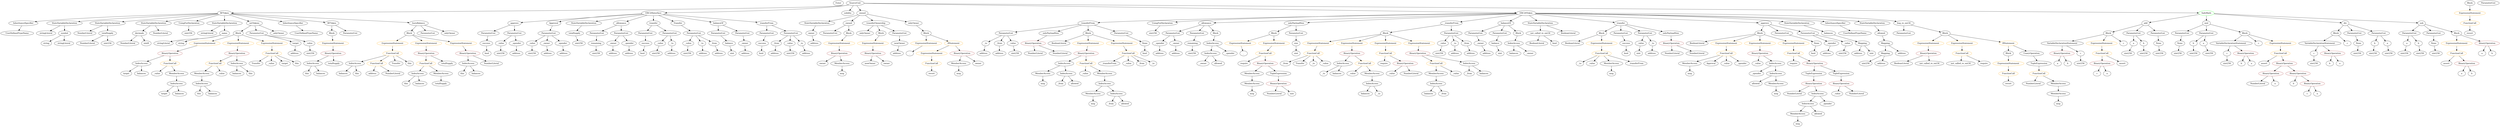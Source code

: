 strict digraph {
	graph [bb="0,0,15101,900"];
	node [label="\N"];
	Enter	[height=0.5,
		pos="5067,882",
		width=0.83628];
	Identifier__owner_1	[color=black,
		height=0.5,
		label=_owner,
		pos="7278,450",
		width=1.0719];
	Block_Unnamed_18	[color=black,
		height=0.5,
		label=Block,
		pos="1398,666",
		width=0.90558];
	ExpressionStatement_Unnamed_25	[color=orange,
		height=0.5,
		label=ExpressionStatement,
		pos="1204,594",
		width=2.458];
	Block_Unnamed_18 -> ExpressionStatement_Unnamed_25	[pos="e,1246.2,610.24 1371.4,655.41 1342,644.81 1294,627.47 1256.8,614.08"];
	ExpressionStatement_Unnamed_24	[color=orange,
		height=0.5,
		label=ExpressionStatement,
		pos="1399,594",
		width=2.458];
	Block_Unnamed_18 -> ExpressionStatement_Unnamed_24	[pos="e,1398.7,612.1 1398.2,647.7 1398.3,640.41 1398.4,631.73 1398.6,623.54"];
	ExpressionStatement_Unnamed_26	[color=orange,
		height=0.5,
		label=ExpressionStatement,
		pos="1594,594",
		width=2.458];
	Block_Unnamed_18 -> ExpressionStatement_Unnamed_26	[pos="e,1548.3,609.78 1423,654.32 1428.3,652.16 1433.8,649.96 1439,648 1471.4,635.73 1508.2,623.12 1537.7,613.28"];
	NumberLiteral_Unnamed_9	[color=black,
		height=0.5,
		label=NumberLiteral,
		pos="10886,234",
		width=1.765];
	IndexAccess_Unnamed_11	[color=black,
		height=0.5,
		label=IndexAccess,
		pos="11027,234",
		width=1.6402];
	IndexAccess_Unnamed_12	[color=black,
		height=0.5,
		label=IndexAccess,
		pos="10966,162",
		width=1.6402];
	IndexAccess_Unnamed_11 -> IndexAccess_Unnamed_12	[pos="e,10980,179.47 11013,216.41 11005,207.95 10996,197.49 10988,188.08"];
	Identifier__spender_1	[color=black,
		height=0.5,
		label=_spender,
		pos="11088,162",
		width=1.2521];
	IndexAccess_Unnamed_11 -> Identifier__spender_1	[pos="e,11074,179.47 11041,216.41 11049,207.95 11058,197.49 11066,188.08"];
	ParameterList_Unnamed_16	[color=black,
		height=0.5,
		label=ParameterList,
		pos="14567,666",
		width=1.7095];
	Parameter_a_2	[color=black,
		height=0.5,
		label=a,
		pos="14547,594",
		width=0.75];
	ParameterList_Unnamed_16 -> Parameter_a_2	[pos="e,14552,612.1 14562,647.7 14560,640.24 14557,631.32 14555,622.97"];
	Parameter_b_2	[color=black,
		height=0.5,
		label=b,
		pos="14628,594",
		width=0.75];
	ParameterList_Unnamed_16 -> Parameter_b_2	[pos="e,14615,609.89 14582,648.05 14590,639.13 14599,628.06 14608,618.33"];
	IndexAccess_Unnamed_19	[color=black,
		height=0.5,
		label=IndexAccess,
		pos="991.97,306",
		width=1.6402];
	Identifier_target_1	[color=black,
		height=0.5,
		label=target,
		pos="916.97,234",
		width=0.864];
	IndexAccess_Unnamed_19 -> Identifier_target_1	[pos="e,932.58,249.57 974.2,288.41 964.21,279.1 951.63,267.35 940.8,257.24"];
	Identifier_balances_9	[color=black,
		height=0.5,
		label=balances,
		pos="1009,234",
		width=1.1828];
	IndexAccess_Unnamed_19 -> Identifier_balances_9	[pos="e,1004.8,252.1 996.17,287.7 997.96,280.32 1000.1,271.52 1002.1,263.25"];
	Parameter_None	[color=black,
		height=0.5,
		label=None,
		pos="13197,594",
		width=0.85014];
	ElementaryTypeName_uint256_9	[color=black,
		height=0.5,
		label=uint256,
		pos="13189,522",
		width=1.0442];
	Parameter_None -> ElementaryTypeName_uint256_9	[pos="e,13191,540.1 13195,575.7 13194,568.41 13193,559.73 13192,551.54"];
	ElementaryTypeName_uint_4	[color=black,
		height=0.5,
		label=uint,
		pos="9922,522",
		width=0.75];
	ParameterList_Unnamed_22	[color=black,
		height=0.5,
		label=ParameterList,
		pos="8913,666",
		width=1.7095];
	Parameter__owner_2	[color=black,
		height=0.5,
		label=_owner,
		pos="8946,594",
		width=1.0719];
	ParameterList_Unnamed_22 -> Parameter__owner_2	[pos="e,8938.1,611.62 8921.1,647.7 8924.8,639.95 8929.2,630.64 8933.2,622.02"];
	ElementaryTypeName_uint256_6	[color=black,
		height=0.5,
		label=uint256,
		pos="3202,522",
		width=1.0442];
	BinaryOperation_Unnamed_2	[color=brown,
		height=0.5,
		label=BinaryOperation,
		pos="13754,378",
		width=1.9867];
	NumberLiteral_Unnamed	[color=black,
		height=0.5,
		label=NumberLiteral,
		pos="13667,306",
		width=1.765];
	BinaryOperation_Unnamed_2 -> NumberLiteral_Unnamed	[pos="e,13687,323.47 13733,360.41 13722,351.52 13708,340.41 13696,330.63"];
	Identifier_a_1	[color=black,
		height=0.5,
		label=a,
		pos="13776,306",
		width=0.75];
	BinaryOperation_Unnamed_2 -> Identifier_a_1	[pos="e,13771,324.1 13759,359.7 13762,352.24 13765,343.32 13767,334.97"];
	VariableDeclaration_owner	[color=black,
		height=0.5,
		label=owner,
		pos="4904,666",
		width=0.93331];
	ElementaryTypeName_address_23	[color=black,
		height=0.5,
		label=address,
		pos="4947,594",
		width=1.0996];
	VariableDeclaration_owner -> ElementaryTypeName_address_23	[pos="e,4936.9,611.47 4914.2,648.41 4919.1,640.3 4925.3,630.35 4930.8,621.25"];
	Identifier_this	[color=black,
		height=0.5,
		label=this,
		pos="1791,378",
		width=0.75];
	ElementaryTypeName_uint256_15	[color=black,
		height=0.5,
		label=uint256,
		pos="14542,522",
		width=1.0442];
	FunctionDefinition_add	[color=black,
		height=0.5,
		label=add,
		pos="13002,738",
		width=0.75];
	Block_Unnamed_3	[color=black,
		height=0.5,
		label=Block,
		pos="12773,666",
		width=0.90558];
	FunctionDefinition_add -> Block_Unnamed_3	[pos="e,12801,675.56 12978,729.64 12938,717.55 12859,693.38 12812,678.86"];
	ParameterList_Unnamed_18	[color=black,
		height=0.5,
		label=ParameterList,
		pos="12931,666",
		width=1.7095];
	FunctionDefinition_add -> ParameterList_Unnamed_18	[pos="e,12948,683.7 12987,722.5 12978,713.59 12966,701.94 12956,691.62"];
	ParameterList_Unnamed_19	[color=black,
		height=0.5,
		label=ParameterList,
		pos="13072,666",
		width=1.7095];
	FunctionDefinition_add -> ParameterList_Unnamed_19	[pos="e,13055,683.7 13016,722.5 13025,713.59 13037,701.94 13047,691.62"];
	Identifier_msg_7	[color=black,
		height=0.5,
		label=msg,
		pos="10213,378",
		width=0.75];
	ElementaryTypeName_uint256_10	[color=black,
		height=0.5,
		label=uint256,
		pos="13459,450",
		width=1.0442];
	Identifier_msg_2	[color=black,
		height=0.5,
		label=msg,
		pos="6290,306",
		width=0.75];
	NumberLiteral_Unnamed_12	[color=black,
		height=0.5,
		label=NumberLiteral,
		pos="513.97,594",
		width=1.765];
	ExpressionStatement_Unnamed_1	[color=orange,
		height=0.5,
		label=ExpressionStatement,
		pos="14845,594",
		width=2.458];
	FunctionCall_Unnamed_1	[color=orange,
		height=0.5,
		label=FunctionCall,
		pos="14845,522",
		width=1.6125];
	ExpressionStatement_Unnamed_1 -> FunctionCall_Unnamed_1	[pos="e,14845,540.1 14845,575.7 14845,568.41 14845,559.73 14845,551.54"];
	Identifier__value_1	[color=black,
		height=0.5,
		label=_value,
		pos="6554,378",
		width=0.96103];
	Mapping_Unnamed	[color=black,
		height=0.5,
		label=Mapping,
		pos="11266,594",
		width=1.2105];
	ElementaryTypeName_address_11	[color=black,
		height=0.5,
		label=address,
		pos="11245,522",
		width=1.0996];
	Mapping_Unnamed -> ElementaryTypeName_address_11	[pos="e,11250,540.1 11261,575.7 11259,568.24 11256,559.32 11253,550.97"];
	ElementaryTypeName_uint_1	[color=black,
		height=0.5,
		label=uint,
		pos="11330,522",
		width=0.75];
	Mapping_Unnamed -> ElementaryTypeName_uint_1	[pos="e,11317,537.72 11281,576.76 11289,567.64 11300,556.11 11309,546.06"];
	FunctionDefinition_transferFrom_1	[color=black,
		height=0.5,
		label=transferFrom,
		pos="6590,738",
		width=1.6402];
	ParameterList_Unnamed_28	[color=black,
		height=0.5,
		label=ParameterList,
		pos="6083,666",
		width=1.7095];
	FunctionDefinition_transferFrom_1 -> ParameterList_Unnamed_28	[pos="e,6137.6,674.54 6537.1,729.71 6444,716.84 6250.7,690.16 6148.9,676.11"];
	ModifierInvocation_onlyPayloadSize_1	[color=black,
		height=0.5,
		label=onlyPayloadSize,
		pos="6366,666",
		width=2.0006];
	FunctionDefinition_transferFrom_1 -> ModifierInvocation_onlyPayloadSize_1	[pos="e,6409.8,680.69 6549.7,724.4 6513.6,713.14 6460.5,696.54 6420.6,684.09"];
	Block_Unnamed_9	[color=black,
		height=0.5,
		label=Block,
		pos="6590,666",
		width=0.90558];
	FunctionDefinition_transferFrom_1 -> Block_Unnamed_9	[pos="e,6590,684.1 6590,719.7 6590,712.41 6590,703.73 6590,695.54"];
	ParameterList_Unnamed_29	[color=black,
		height=0.5,
		label=ParameterList,
		pos="6780,666",
		width=1.7095];
	FunctionDefinition_transferFrom_1 -> ParameterList_Unnamed_29	[pos="e,6742.8,680.69 6626.6,723.5 6656.6,712.44 6699.4,696.69 6732.1,684.63"];
	ContractDefinition_RFToken	[color=black,
		height=0.5,
		label=RFToken,
		pos="1304,810",
		width=1.2937];
	InheritanceSpecifier_Unnamed_1	[color=black,
		height=0.5,
		label=InheritanceSpecifier,
		pos="136.97,738",
		width=2.3333];
	ContractDefinition_RFToken -> InheritanceSpecifier_Unnamed_1	[pos="e,205.19,748.88 1257.4,807.91 1111.3,804.22 649.12,790.43 267.97,756 251.2,754.49 233.28,752.44 216.24,750.3"];
	StateVariableDeclaration_Unnamed_6	[color=black,
		height=0.5,
		label=StateVariableDeclaration,
		pos="377.97,738",
		width=2.8184];
	ContractDefinition_RFToken -> StateVariableDeclaration_Unnamed_6	[pos="e,458.81,749.19 1257.7,806.65 1136.8,800.35 801.4,781.75 522.97,756 505.89,754.42 487.71,752.49 470.2,750.5"];
	StateVariableDeclaration_Unnamed_8	[color=black,
		height=0.5,
		label=StateVariableDeclaration,
		pos="632.97,738",
		width=2.8184];
	ContractDefinition_RFToken -> StateVariableDeclaration_Unnamed_8	[pos="e,715.74,748.78 1259.1,804.68 1168.5,795.91 957.23,775.21 779.97,756 762.89,754.15 744.71,752.11 727.16,750.1"];
	StateVariableDeclaration_Unnamed_7	[color=black,
		height=0.5,
		label=StateVariableDeclaration,
		pos="889.97,738",
		width=2.8184];
	ContractDefinition_RFToken -> StateVariableDeclaration_Unnamed_7	[pos="e,961.38,751.07 1262,801.9 1194.3,790.46 1060,767.74 972.59,752.97"];
	UsingForDeclaration_Unnamed_1	[color=black,
		height=0.5,
		label=UsingForDeclaration,
		pos="1097,738",
		width=2.4303];
	ContractDefinition_RFToken -> UsingForDeclaration_Unnamed_1	[pos="e,1140.9,753.87 1269.8,797.44 1237.7,786.59 1189.2,770.18 1151.7,757.51"];
	StateVariableDeclaration_Unnamed_5	[color=black,
		height=0.5,
		label=StateVariableDeclaration,
		pos="1304,738",
		width=2.8184];
	ContractDefinition_RFToken -> StateVariableDeclaration_Unnamed_5	[pos="e,1304,756.1 1304,791.7 1304,784.41 1304,775.73 1304,767.54"];
	FunctionDefinition_setTokens	[color=black,
		height=0.5,
		label=setTokens,
		pos="1485,738",
		width=1.363];
	ContractDefinition_RFToken -> FunctionDefinition_setTokens	[pos="e,1452.1,751.7 1335.9,796.65 1365.3,785.29 1409,768.36 1441.6,755.79"];
	InheritanceSpecifier_Unnamed_2	[color=black,
		height=0.5,
		label=InheritanceSpecifier,
		pos="1716,738",
		width=2.3333];
	ContractDefinition_RFToken -> InheritanceSpecifier_Unnamed_2	[pos="e,1651.7,749.92 1346.1,801.84 1415.3,790.08 1553.9,766.54 1640.4,751.84"];
	FunctionDefinition_RFToken	[color=black,
		height=0.5,
		label=RFToken,
		pos="1958,738",
		width=1.2937];
	ContractDefinition_RFToken -> FunctionDefinition_RFToken	[pos="e,1913.6,744.16 1348.6,804.46 1436.6,795.46 1639,774.62 1809,756 1839.9,752.61 1874.4,748.68 1902.5,745.45"];
	FunctionDefinition_burnBalance	[color=black,
		height=0.5,
		label=burnBalance,
		pos="2507,738",
		width=1.5709];
	ContractDefinition_RFToken -> FunctionDefinition_burnBalance	[pos="e,2451.5,742.23 1350,806.32 1534.7,795.57 2222.4,755.56 2440.3,742.88"];
	Identifier_a_5	[color=black,
		height=0.5,
		label=a,
		pos="14987,522",
		width=0.75];
	NumberLiteral_Unnamed_4	[color=black,
		height=0.5,
		label=NumberLiteral,
		pos="6267,522",
		width=1.765];
	Identifier__value_8	[color=black,
		height=0.5,
		label=_value,
		pos="10640,450",
		width=0.96103];
	FunctionCall_Unnamed_9	[color=orange,
		height=0.5,
		label=FunctionCall,
		pos="8700,450",
		width=1.6125];
	MemberAccess_Unnamed_6	[color=black,
		height=0.5,
		label=MemberAccess,
		pos="8700,378",
		width=1.9174];
	FunctionCall_Unnamed_9 -> MemberAccess_Unnamed_6	[pos="e,8700,396.1 8700,431.7 8700,424.41 8700,415.73 8700,407.54"];
	Identifier__value_4	[color=black,
		height=0.5,
		label=_value,
		pos="8822,378",
		width=0.96103];
	FunctionCall_Unnamed_9 -> Identifier__value_4	[pos="e,8799.4,391.98 8726.7,433.64 8745.3,423.01 8770,408.82 8789.6,397.56"];
	Identifier__from_1	[color=black,
		height=0.5,
		label=_from,
		pos="6716,162",
		width=0.93331];
	ParameterList_Unnamed_3	[color=black,
		height=0.5,
		label=ParameterList,
		pos="3913,666",
		width=1.7095];
	Parameter_success	[color=black,
		height=0.5,
		label=success,
		pos="3908,594",
		width=1.1135];
	ParameterList_Unnamed_3 -> Parameter_success	[pos="e,3909.2,612.1 3911.7,647.7 3911.2,640.41 3910.6,631.73 3910,623.54"];
	Mapping_Unnamed_2	[color=black,
		height=0.5,
		label=Mapping,
		pos="11419,522",
		width=1.2105];
	ElementaryTypeName_uint256_23	[color=black,
		height=0.5,
		label=uint256,
		pos="11296,450",
		width=1.0442];
	Mapping_Unnamed_2 -> ElementaryTypeName_uint256_23	[pos="e,11320,464.43 11394,506.83 11375,496.24 11350,481.64 11329,470.03"];
	ElementaryTypeName_address_13	[color=black,
		height=0.5,
		label=address,
		pos="11391,450",
		width=1.0996];
	Mapping_Unnamed_2 -> ElementaryTypeName_address_13	[pos="e,11398,467.79 11412,504.05 11409,496.32 11405,486.96 11402,478.27"];
	Identifier__to	[color=black,
		height=0.5,
		label=_to,
		pos="9548,450",
		width=0.75];
	Parameter_None_2	[color=black,
		height=0.5,
		label=None,
		pos="14708,594",
		width=0.85014];
	ElementaryTypeName_uint256_17	[color=black,
		height=0.5,
		label=uint256,
		pos="14728,522",
		width=1.0442];
	Parameter_None_2 -> ElementaryTypeName_uint256_17	[pos="e,14723,540.28 14713,576.05 14715,568.6 14718,559.64 14720,551.22"];
	Identifier_this_7	[color=black,
		height=0.5,
		label=this,
		pos="2741,378",
		width=0.75];
	Identifier__value_3	[color=black,
		height=0.5,
		label=_value,
		pos="8433,378",
		width=0.96103];
	VariableDeclaration__value	[color=black,
		height=0.5,
		label=_value,
		pos="4162,594",
		width=0.96103];
	ElementaryTypeName_uint256_5	[color=black,
		height=0.5,
		label=uint256,
		pos="4157,522",
		width=1.0442];
	VariableDeclaration__value -> ElementaryTypeName_uint256_5	[pos="e,4158.2,540.1 4160.7,575.7 4160.2,568.41 4159.6,559.73 4159,551.54"];
	Identifier__from_3	[color=black,
		height=0.5,
		label=_from,
		pos="8908,378",
		width=0.93331];
	ElementaryTypeName_address_14	[color=black,
		height=0.5,
		label=address,
		pos="8971,522",
		width=1.0996];
	ElementaryTypeName_uint256_30	[color=black,
		height=0.5,
		label=uint256,
		pos="1822,522",
		width=1.0442];
	VariableDeclaration__to	[color=black,
		height=0.5,
		label=_to,
		pos="4243,594",
		width=0.75];
	ElementaryTypeName_address_8	[color=black,
		height=0.5,
		label=address,
		pos="4252,522",
		width=1.0996];
	VariableDeclaration__to -> ElementaryTypeName_address_8	[pos="e,4249.8,540.1 4245.2,575.7 4246.1,568.32 4247.3,559.52 4248.3,551.25"];
	ParameterList_Unnamed_23	[color=black,
		height=0.5,
		label=ParameterList,
		pos="9054,666",
		width=1.7095];
	Parameter_balance_1	[color=black,
		height=0.5,
		label=balance,
		pos="9041,594",
		width=1.0719];
	ParameterList_Unnamed_23 -> Parameter_balance_1	[pos="e,9044.1,612.1 9050.8,647.7 9049.4,640.32 9047.8,631.52 9046.2,623.25"];
	TupleExpression_Unnamed_3	[color=black,
		height=0.5,
		label=TupleExpression,
		pos="10981,378",
		width=2.0422];
	BinaryOperation_Unnamed_21	[color=brown,
		height=0.5,
		label=BinaryOperation,
		pos="10981,306",
		width=1.9867];
	TupleExpression_Unnamed_3 -> BinaryOperation_Unnamed_21	[pos="e,10981,324.1 10981,359.7 10981,352.41 10981,343.73 10981,335.54"];
	ElementaryTypeName_uint256_1	[color=black,
		height=0.5,
		label=uint256,
		pos="3967,522",
		width=1.0442];
	VariableDeclaration_decimals	[color=black,
		height=0.5,
		label=decimals,
		pos="805.97,666",
		width=1.1967];
	NumberLiteral_Unnamed_10	[color=black,
		height=0.5,
		label=NumberLiteral,
		pos="751.97,594",
		width=1.765];
	VariableDeclaration_decimals -> NumberLiteral_Unnamed_10	[pos="e,765.05,611.96 793.17,648.41 786.88,640.25 779.14,630.22 772.08,621.07"];
	ElementaryTypeName_uint8	[color=black,
		height=0.5,
		label=uint8,
		pos="861.97,594",
		width=0.7947];
	VariableDeclaration_decimals -> ElementaryTypeName_uint8	[pos="e,849.56,610.51 819.24,648.41 826.2,639.71 834.86,628.89 842.56,619.26"];
	IndexAccess_Unnamed_8	[color=black,
		height=0.5,
		label=IndexAccess,
		pos="8700,306",
		width=1.6402];
	MemberAccess_Unnamed_6 -> IndexAccess_Unnamed_8	[pos="e,8700,324.1 8700,359.7 8700,352.41 8700,343.73 8700,335.54"];
	BinaryOperation_Unnamed_20	[color=brown,
		height=0.5,
		label=BinaryOperation,
		pos="11146,306",
		width=1.9867];
	Identifier__value_7	[color=black,
		height=0.5,
		label=_value,
		pos="11144,234",
		width=0.96103];
	BinaryOperation_Unnamed_20 -> Identifier__value_7	[pos="e,11144,252.1 11145,287.7 11145,280.41 11145,271.73 11145,263.54"];
	NumberLiteral_Unnamed_8	[color=black,
		height=0.5,
		label=NumberLiteral,
		pos="11260,234",
		width=1.765];
	BinaryOperation_Unnamed_20 -> NumberLiteral_Unnamed_8	[pos="e,11234,250.74 11172,288.94 11188,279.36 11208,267.06 11225,256.63"];
	Identifier_balances_2	[color=black,
		height=0.5,
		label=balances,
		pos="8653,234",
		width=1.1828];
	IndexAccess_Unnamed_8 -> Identifier_balances_2	[pos="e,8664.2,251.79 8688.6,288.05 8683.2,279.97 8676.6,270.12 8670.5,261.11"];
	Identifier__from_4	[color=black,
		height=0.5,
		label=_from,
		pos="8747,234",
		width=0.93331];
	IndexAccess_Unnamed_8 -> Identifier__from_4	[pos="e,8736,251.31 8711.3,288.05 8716.9,279.85 8723.6,269.83 8729.7,260.71"];
	VariableDeclarationStatement_Unnamed_2	[color=black,
		height=0.5,
		label=VariableDeclarationStatement,
		pos="12500,594",
		width=3.3174];
	BinaryOperation_Unnamed_8	[color=brown,
		height=0.5,
		label=BinaryOperation,
		pos="12491,522",
		width=1.9867];
	VariableDeclarationStatement_Unnamed_2 -> BinaryOperation_Unnamed_8	[pos="e,12493,540.1 12498,575.7 12497,568.32 12496,559.52 12495,551.25"];
	VariableDeclaration_c_2	[color=black,
		height=0.5,
		label=c,
		pos="12608,522",
		width=0.75];
	VariableDeclarationStatement_Unnamed_2 -> VariableDeclaration_c_2	[pos="e,12589,535.18 12526,576.05 12542,565.5 12563,551.93 12580,541.16"];
	MemberAccess_Unnamed_14	[color=black,
		height=0.5,
		label=MemberAccess,
		pos="5810,450",
		width=1.9174];
	Identifier_msg_9	[color=black,
		height=0.5,
		label=msg,
		pos="5810,378",
		width=0.75];
	MemberAccess_Unnamed_14 -> Identifier_msg_9	[pos="e,5810,396.1 5810,431.7 5810,424.41 5810,415.73 5810,407.54"];
	Block_Unnamed_8	[color=black,
		height=0.5,
		label=Block,
		pos="9689,666",
		width=0.90558];
	BooleanLiteral_Unnamed	[color=black,
		height=0.5,
		label=BooleanLiteral,
		pos="9518,594",
		width=1.7788];
	Block_Unnamed_8 -> BooleanLiteral_Unnamed	[pos="e,9553.3,609.45 9663.4,654.52 9637.1,643.76 9595.6,626.79 9563.7,613.72"];
	ExpressionStatement_Unnamed_6	[color=orange,
		height=0.5,
		label=ExpressionStatement,
		pos="9689,594",
		width=2.458];
	Block_Unnamed_8 -> ExpressionStatement_Unnamed_6	[pos="e,9689,612.1 9689,647.7 9689,640.41 9689,631.73 9689,623.54"];
	ExpressionStatement_Unnamed_12	[color=orange,
		height=0.5,
		label=ExpressionStatement,
		pos="7971,594",
		width=2.458];
	FunctionCall_Unnamed_11	[color=orange,
		height=0.5,
		label=FunctionCall,
		pos="7943,522",
		width=1.6125];
	ExpressionStatement_Unnamed_12 -> FunctionCall_Unnamed_11	[pos="e,7949.8,540.1 7964,575.7 7961,568.15 7957.4,559.12 7954,550.68"];
	UsingForDeclaration_Unnamed	[color=black,
		height=0.5,
		label=UsingForDeclaration,
		pos="7068,738",
		width=2.4303];
	ElementaryTypeName_uint256_22	[color=black,
		height=0.5,
		label=uint256,
		pos="6988,666",
		width=1.0442];
	UsingForDeclaration_Unnamed -> ElementaryTypeName_uint256_22	[pos="e,7005.5,682.36 7048.6,720.05 7038.2,710.99 7025.3,699.69 7014.1,689.86"];
	Identifier_balances_12	[color=black,
		height=0.5,
		label=balances,
		pos="2829,378",
		width=1.1828];
	ElementaryTypeName_uint	[color=black,
		height=0.5,
		label=uint,
		pos="4434,522",
		width=0.75];
	IndexAccess_Unnamed_21	[color=black,
		height=0.5,
		label=IndexAccess,
		pos="2103,450",
		width=1.6402];
	Identifier_balances_11	[color=black,
		height=0.5,
		label=balances,
		pos="2016,378",
		width=1.1828];
	IndexAccess_Unnamed_21 -> Identifier_balances_11	[pos="e,2035.1,394.43 2082.8,432.76 2071.2,423.47 2056.6,411.67 2043.9,401.49"];
	Identifier_this_6	[color=black,
		height=0.5,
		label=this,
		pos="2104,378",
		width=0.75];
	IndexAccess_Unnamed_21 -> Identifier_this_6	[pos="e,2103.7,396.1 2103.2,431.7 2103.3,424.41 2103.4,415.73 2103.6,407.54"];
	VariableDeclarationStatement_Unnamed	[color=black,
		height=0.5,
		label=VariableDeclarationStatement,
		pos="13518,594",
		width=3.3174];
	VariableDeclaration_c	[color=black,
		height=0.5,
		label=c,
		pos="13459,522",
		width=0.75];
	VariableDeclarationStatement_Unnamed -> VariableDeclaration_c	[pos="e,13472,538.2 13503,575.7 13496,566.98 13487,556.28 13479,546.81"];
	BinaryOperation_Unnamed	[color=brown,
		height=0.5,
		label=BinaryOperation,
		pos="13576,522",
		width=1.9867];
	VariableDeclarationStatement_Unnamed -> BinaryOperation_Unnamed	[pos="e,13562,540.1 13532,575.7 13539,567.56 13547,557.69 13555,548.7"];
	Block_Unnamed_6	[color=black,
		height=0.5,
		label=Block,
		pos="9166,666",
		width=0.90558];
	IndexAccess_Unnamed	[color=black,
		height=0.5,
		label=IndexAccess,
		pos="9157,594",
		width=1.6402];
	Block_Unnamed_6 -> IndexAccess_Unnamed	[pos="e,9159.2,612.1 9163.7,647.7 9162.8,640.32 9161.7,631.52 9160.6,623.25"];
	NumberLiteral_Unnamed_5	[color=black,
		height=0.5,
		label=NumberLiteral,
		pos="6412,522",
		width=1.765];
	MemberAccess_Unnamed_9	[color=black,
		height=0.5,
		label=MemberAccess,
		pos="12451,234",
		width=1.9174];
	Identifier_msg_4	[color=black,
		height=0.5,
		label=msg,
		pos="12451,162",
		width=0.75];
	MemberAccess_Unnamed_9 -> Identifier_msg_4	[pos="e,12451,180.1 12451,215.7 12451,208.41 12451,199.73 12451,191.54"];
	Identifier_balances	[color=black,
		height=0.5,
		label=balances,
		pos="9150,522",
		width=1.1828];
	NumberLiteral_Unnamed_1	[color=black,
		height=0.5,
		label=NumberLiteral,
		pos="7693,234",
		width=1.765];
	Identifier__to_2	[color=black,
		height=0.5,
		label=_to,
		pos="8006,378",
		width=0.75];
	IndexAccess_Unnamed_7	[color=black,
		height=0.5,
		label=IndexAccess,
		pos="8908,450",
		width=1.6402];
	IndexAccess_Unnamed_7 -> Identifier__from_3	[pos="e,8908,396.1 8908,431.7 8908,424.41 8908,415.73 8908,407.54"];
	Identifier_balances_1	[color=black,
		height=0.5,
		label=balances,
		pos="9002,378",
		width=1.1828];
	IndexAccess_Unnamed_7 -> Identifier_balances_1	[pos="e,8981.7,394.1 8929.3,433.12 8942.1,423.61 8958.5,411.39 8972.5,400.97"];
	NumberLiteral_Unnamed_7	[color=black,
		height=0.5,
		label=NumberLiteral,
		pos="12300,306",
		width=1.765];
	Identifier_allowed_4	[color=black,
		height=0.5,
		label=allowed,
		pos="10630,306",
		width=1.0858];
	MemberAccess_Unnamed_10	[color=black,
		height=0.5,
		label=MemberAccess,
		pos="10903,90",
		width=1.9174];
	Identifier_msg_5	[color=black,
		height=0.5,
		label=msg,
		pos="10903,18",
		width=0.75];
	MemberAccess_Unnamed_10 -> Identifier_msg_5	[pos="e,10903,36.104 10903,71.697 10903,64.407 10903,55.726 10903,47.536"];
	BinaryOperation_Unnamed_30	[color=brown,
		height=0.5,
		label=BinaryOperation,
		pos="2801,522",
		width=1.9867];
	IndexAccess_Unnamed_22	[color=black,
		height=0.5,
		label=IndexAccess,
		pos="2805,450",
		width=1.6402];
	BinaryOperation_Unnamed_30 -> IndexAccess_Unnamed_22	[pos="e,2804,468.1 2802,503.7 2802.4,496.41 2802.9,487.73 2803.3,479.54"];
	NumberLiteral_Unnamed_15	[color=black,
		height=0.5,
		label=NumberLiteral,
		pos="2946,450",
		width=1.765];
	BinaryOperation_Unnamed_30 -> NumberLiteral_Unnamed_15	[pos="e,2914.9,466.01 2833.1,505.46 2854.2,495.31 2881.9,481.95 2904.5,471.01"];
	BinaryOperation_Unnamed_18	[color=brown,
		height=0.5,
		label=BinaryOperation,
		pos="11679,522",
		width=1.9867];
	BooleanLiteral_Unnamed_4	[color=black,
		height=0.5,
		label=BooleanLiteral,
		pos="11513,450",
		width=1.7788];
	BinaryOperation_Unnamed_18 -> BooleanLiteral_Unnamed_4	[pos="e,11547,465.51 11643,505.98 11618,495.41 11585,481.19 11558,469.86"];
	Identifier_not_called_re_ent34_1	[color=black,
		height=0.5,
		label=not_called_re_ent34,
		pos="11681,450",
		width=2.3887];
	BinaryOperation_Unnamed_18 -> Identifier_not_called_re_ent34_1	[pos="e,11680,468.1 11679,503.7 11680,496.41 11680,487.73 11680,479.54"];
	NumberLiteral_Unnamed_11	[color=black,
		height=0.5,
		label=NumberLiteral,
		pos="930.97,666",
		width=1.765];
	ElementaryTypeName_uint256_27	[color=black,
		height=0.5,
		label=uint256,
		pos="11150,522",
		width=1.0442];
	ElementaryTypeName_address_22	[color=black,
		height=0.5,
		label=address,
		pos="11055,522",
		width=1.0996];
	NumberLiteral_Unnamed_3	[color=black,
		height=0.5,
		label=NumberLiteral,
		pos="10128,522",
		width=1.765];
	Identifier_assert_1	[color=black,
		height=0.5,
		label=assert,
		pos="14784,450",
		width=0.89172];
	Block_Unnamed_3 -> VariableDeclarationStatement_Unnamed_2	[pos="e,12559,610.09 12744,657.51 12703,646.94 12626,627.35 12570,612.9"];
	ExpressionStatement_Unnamed_2	[color=orange,
		height=0.5,
		label=ExpressionStatement,
		pos="12726,594",
		width=2.458];
	Block_Unnamed_3 -> ExpressionStatement_Unnamed_2	[pos="e,12737,612.12 12762,648.76 12757,640.7 12750,630.74 12744,621.6"];
	Identifier_c_4	[color=black,
		height=0.5,
		label=c,
		pos="12859,594",
		width=0.75];
	Block_Unnamed_3 -> Identifier_c_4	[pos="e,12842,608.54 12791,650.5 12803,640.38 12820,626.73 12834,615.5"];
	Parameter_a_3	[color=black,
		height=0.5,
		label=a,
		pos="12931,594",
		width=0.75];
	ElementaryTypeName_uint256_18	[color=black,
		height=0.5,
		label=uint256,
		pos="12910,522",
		width=1.0442];
	Parameter_a_3 -> ElementaryTypeName_uint256_18	[pos="e,12915,540.28 12926,576.05 12924,568.6 12921,559.64 12918,551.22"];
	BinaryOperation_Unnamed_16	[color=brown,
		height=0.5,
		label=BinaryOperation,
		pos="8555,522",
		width=1.9867];
	BinaryOperation_Unnamed_16 -> FunctionCall_Unnamed_9	[pos="e,8669.9,465.54 8587.1,505.46 8608.6,495.13 8636.9,481.46 8659.8,470.41"];
	BinaryOperation_Unnamed_16 -> IndexAccess_Unnamed_7	[pos="e,8858.6,460.31 8607.9,509.62 8616.9,507.72 8626.2,505.78 8635,504 8708,489.15 8792.2,472.94 8847.6,462.41"];
	FunctionCall_Unnamed_21	[color=orange,
		height=0.5,
		label=FunctionCall,
		pos="2546,450",
		width=1.6125];
	IndexAccess_Unnamed_20	[color=black,
		height=0.5,
		label=IndexAccess,
		pos="2479,378",
		width=1.6402];
	FunctionCall_Unnamed_21 -> IndexAccess_Unnamed_20	[pos="e,2494.7,395.47 2530.1,432.41 2521.9,423.87 2511.8,413.28 2502.7,403.79"];
	MemberAccess_Unnamed_17	[color=black,
		height=0.5,
		label=MemberAccess,
		pos="2625,378",
		width=1.9174];
	FunctionCall_Unnamed_21 -> MemberAccess_Unnamed_17	[pos="e,2606.2,395.63 2564.3,432.76 2574.2,423.97 2586.7,412.93 2597.7,403.14"];
	ExpressionStatement_Unnamed_23	[color=orange,
		height=0.5,
		label=ExpressionStatement,
		pos="1958,594",
		width=2.458];
	BinaryOperation_Unnamed_26	[color=brown,
		height=0.5,
		label=BinaryOperation,
		pos="1958,522",
		width=1.9867];
	ExpressionStatement_Unnamed_23 -> BinaryOperation_Unnamed_26	[pos="e,1958,540.1 1958,575.7 1958,568.41 1958,559.73 1958,551.54"];
	BinaryOperation_Unnamed_23	[color=brown,
		height=0.5,
		label=BinaryOperation,
		pos="5093,522",
		width=1.9867];
	Identifier_owner	[color=black,
		height=0.5,
		label=owner,
		pos="4986,450",
		width=0.93331];
	BinaryOperation_Unnamed_23 -> Identifier_owner	[pos="e,5006.7,464.56 5068.2,504.76 5052.6,494.57 5032.4,481.36 5015.9,470.58"];
	MemberAccess_Unnamed_13	[color=black,
		height=0.5,
		label=MemberAccess,
		pos="5107,450",
		width=1.9174];
	BinaryOperation_Unnamed_23 -> MemberAccess_Unnamed_13	[pos="e,5103.5,468.1 5096.4,503.7 5097.9,496.32 5099.7,487.52 5101.3,479.25"];
	ElementaryTypeName_uint256_20	[color=black,
		height=0.5,
		label=uint256,
		pos="13096,522",
		width=1.0442];
	BooleanLiteral_Unnamed_5	[color=black,
		height=0.5,
		label=BooleanLiteral,
		pos="10280,594",
		width=1.7788];
	UserDefinedTypeName_Unnamed_1	[color=black,
		height=0.5,
		label=UserDefinedTypeName,
		pos="97.969,666",
		width=2.7214];
	InheritanceSpecifier_Unnamed_1 -> UserDefinedTypeName_Unnamed_1	[pos="e,107.5,684.1 127.33,719.7 123.03,711.98 117.87,702.71 113.07,694.11"];
	Identifier_require	[color=black,
		height=0.5,
		label=require,
		pos="7513,450",
		width=1.0026];
	Parameter__spender_3	[color=black,
		height=0.5,
		label=_spender,
		pos="11072,594",
		width=1.2521];
	Parameter__spender_3 -> ElementaryTypeName_address_22	[pos="e,11059,540.1 11068,575.7 11066,568.32 11064,559.52 11062,551.25"];
	ModifierInvocation_onlyOwner	[color=black,
		height=0.5,
		label=onlyOwner,
		pos="5231,666",
		width=1.4323];
	ElementaryTypeName_address_21	[color=black,
		height=0.5,
		label=address,
		pos="8777,522",
		width=1.0996];
	ParameterList_Unnamed_18 -> Parameter_a_3	[pos="e,12931,612.1 12931,647.7 12931,640.41 12931,631.73 12931,623.54"];
	Parameter_b_3	[color=black,
		height=0.5,
		label=b,
		pos="13003,594",
		width=0.75];
	ParameterList_Unnamed_18 -> Parameter_b_3	[pos="e,12988,609.11 12948,648.41 12958,639.06 12970,627.26 12980,617.13"];
	ElementaryTypeName_address	[color=black,
		height=0.5,
		label=address,
		pos="4519,522",
		width=1.0996];
	ElementaryTypeName_address_10	[color=black,
		height=0.5,
		label=address,
		pos="3397,522",
		width=1.0996];
	ParameterList_Unnamed_11	[color=black,
		height=0.5,
		label=ParameterList,
		pos="3314,666",
		width=1.7095];
	VariableDeclaration__value_1	[color=black,
		height=0.5,
		label=_value,
		pos="3204,594",
		width=0.96103];
	ParameterList_Unnamed_11 -> VariableDeclaration__value_1	[pos="e,3225.1,608.47 3289,649.12 3272.9,638.87 3251.8,625.46 3234.7,614.55"];
	VariableDeclaration__owner	[color=black,
		height=0.5,
		label=_owner,
		pos="3295,594",
		width=1.0719];
	ParameterList_Unnamed_11 -> VariableDeclaration__owner	[pos="e,3299.6,612.1 3309.3,647.7 3307.2,640.24 3304.8,631.32 3302.6,622.97"];
	VariableDeclaration__spender	[color=black,
		height=0.5,
		label=_spender,
		pos="3397,594",
		width=1.2521];
	ParameterList_Unnamed_11 -> VariableDeclaration__spender	[pos="e,3378.4,610.67 3333.2,648.76 3344.1,639.62 3357.8,628.06 3369.7,618"];
	IndexAccess_Unnamed_9	[color=black,
		height=0.5,
		label=IndexAccess,
		pos="8135,450",
		width=1.6402];
	IndexAccess_Unnamed_9 -> Identifier__to_2	[pos="e,8026.3,390.04 8107,433.81 8086.1,422.48 8057.6,407.01 8036.2,395.4"];
	Identifier_balances_3	[color=black,
		height=0.5,
		label=balances,
		pos="8094,378",
		width=1.1828];
	IndexAccess_Unnamed_9 -> Identifier_balances_3	[pos="e,8103.8,395.79 8125,432.05 8120.4,424.14 8114.8,414.54 8109.6,405.69"];
	FunctionDefinition_approve	[color=black,
		height=0.5,
		label=approve,
		pos="3092,738",
		width=1.1412];
	ParameterList_Unnamed_7	[color=black,
		height=0.5,
		label=ParameterList,
		pos="2930,666",
		width=1.7095];
	FunctionDefinition_approve -> ParameterList_Unnamed_7	[pos="e,2963.6,681.53 3063.4,724.65 3038.7,713.96 3002.5,698.34 2974.1,686.06"];
	ParameterList_Unnamed_6	[color=black,
		height=0.5,
		label=ParameterList,
		pos="3092,666",
		width=1.7095];
	FunctionDefinition_approve -> ParameterList_Unnamed_6	[pos="e,3092,684.1 3092,719.7 3092,712.41 3092,703.73 3092,695.54"];
	VariableDeclaration__value_1 -> ElementaryTypeName_uint256_6	[pos="e,3202.5,540.1 3203.5,575.7 3203.3,568.41 3203,559.73 3202.8,551.54"];
	BinaryOperation_Unnamed_3	[color=brown,
		height=0.5,
		label=BinaryOperation,
		pos="13915,378",
		width=1.9867];
	Identifier_b_1	[color=black,
		height=0.5,
		label=b,
		pos="13892,306",
		width=0.75];
	BinaryOperation_Unnamed_3 -> Identifier_b_1	[pos="e,13898,324.1 13909,359.7 13907,352.24 13904,343.32 13901,334.97"];
	BinaryOperation_Unnamed_4	[color=brown,
		height=0.5,
		label=BinaryOperation,
		pos="14009,306",
		width=1.9867];
	BinaryOperation_Unnamed_3 -> BinaryOperation_Unnamed_4	[pos="e,13987,323.47 13937,360.41 13949,351.43 13964,340.19 13978,330.34"];
	ElementaryTypeName_uint256_7	[color=black,
		height=0.5,
		label=uint256,
		pos="13375,522",
		width=1.0442];
	Parameter_success_3	[color=black,
		height=0.5,
		label=success,
		pos="9836,594",
		width=1.1135];
	ElementaryTypeName_bool_3	[color=black,
		height=0.5,
		label=bool,
		pos="9836,522",
		width=0.76697];
	Parameter_success_3 -> ElementaryTypeName_bool_3	[pos="e,9836,540.1 9836,575.7 9836,568.41 9836,559.73 9836,551.54"];
	Identifier_revert	[color=black,
		height=0.5,
		label=revert,
		pos="14927,666",
		width=0.87786];
	FunctionCall_Unnamed_15	[color=orange,
		height=0.5,
		label=FunctionCall,
		pos="10865,522",
		width=1.6125];
	Identifier_require_3	[color=black,
		height=0.5,
		label=require,
		pos="10865,450",
		width=1.0026];
	FunctionCall_Unnamed_15 -> Identifier_require_3	[pos="e,10865,468.1 10865,503.7 10865,496.41 10865,487.73 10865,479.54"];
	BinaryOperation_Unnamed_19	[color=brown,
		height=0.5,
		label=BinaryOperation,
		pos="10991,450",
		width=1.9867];
	FunctionCall_Unnamed_15 -> BinaryOperation_Unnamed_19	[pos="e,10962,466.89 10892,505.81 10910,496.06 10933,483.26 10952,472.48"];
	EventDefinition_Approval	[color=black,
		height=0.5,
		label=Approval,
		pos="3323,738",
		width=1.266];
	EventDefinition_Approval -> ParameterList_Unnamed_11	[pos="e,3316.2,684.1 3320.7,719.7 3319.8,712.32 3318.7,703.52 3317.6,695.25"];
	FunctionCall_Unnamed_23	[color=orange,
		height=0.5,
		label=FunctionCall,
		pos="2238,450",
		width=1.6125];
	ElementaryTypeName_address_26	[color=black,
		height=0.5,
		label=address,
		pos="2214,378",
		width=1.0996];
	FunctionCall_Unnamed_23 -> ElementaryTypeName_address_26	[pos="e,2219.8,396.1 2232,431.7 2229.5,424.24 2226.4,415.32 2223.6,406.97"];
	NumberLiteral_Unnamed_14	[color=black,
		height=0.5,
		label=NumberLiteral,
		pos="2335,378",
		width=1.765];
	FunctionCall_Unnamed_23 -> NumberLiteral_Unnamed_14	[pos="e,2312.4,395.31 2260,433.12 2272.8,423.85 2289.2,412.01 2303.4,401.76"];
	Identifier__transferFrom_1	[color=black,
		height=0.5,
		label=_transferFrom,
		pos="6705,450",
		width=1.7788];
	FunctionCall_Unnamed_14	[color=orange,
		height=0.5,
		label=FunctionCall,
		pos="12154,378",
		width=1.6125];
	Identifier_revert_1	[color=black,
		height=0.5,
		label=revert,
		pos="12154,306",
		width=0.87786];
	FunctionCall_Unnamed_14 -> Identifier_revert_1	[pos="e,12154,324.1 12154,359.7 12154,352.41 12154,343.73 12154,335.54"];
	ElementaryTypeName_address_25	[color=black,
		height=0.5,
		label=address,
		pos="1727,522",
		width=1.0996];
	Identifier_balances_5	[color=black,
		height=0.5,
		label=balances,
		pos="1879,378",
		width=1.1828];
	Block_Unnamed_12	[color=black,
		height=0.5,
		label=Block,
		pos="12154,522",
		width=0.90558];
	ExpressionStatement_Unnamed_14	[color=orange,
		height=0.5,
		label=ExpressionStatement,
		pos="12154,450",
		width=2.458];
	Block_Unnamed_12 -> ExpressionStatement_Unnamed_14	[pos="e,12154,468.1 12154,503.7 12154,496.41 12154,487.73 12154,479.54"];
	Parameter__owner_2 -> ElementaryTypeName_address_14	[pos="e,8964.8,540.28 8952,576.05 8954.7,568.52 8958,559.44 8961,550.94"];
	BinaryOperation_Unnamed_27	[color=brown,
		height=0.5,
		label=BinaryOperation,
		pos="1365,522",
		width=1.9867];
	FunctionCall_Unnamed_18	[color=orange,
		height=0.5,
		label=FunctionCall,
		pos="1230,450",
		width=1.6125];
	BinaryOperation_Unnamed_27 -> FunctionCall_Unnamed_18	[pos="e,1258.8,465.94 1334.7,505.29 1315.3,495.22 1289.9,482.05 1268.9,471.21"];
	IndexAccess_Unnamed_16	[color=black,
		height=0.5,
		label=IndexAccess,
		pos="1365,450",
		width=1.6402];
	BinaryOperation_Unnamed_27 -> IndexAccess_Unnamed_16	[pos="e,1365,468.1 1365,503.7 1365,496.41 1365,487.73 1365,479.54"];
	ElementaryTypeName_address_18	[color=black,
		height=0.5,
		label=address,
		pos="6053,522",
		width=1.0996];
	FunctionDefinition_mul	[color=black,
		height=0.5,
		label=mul,
		pos="13354,738",
		width=0.75];
	ParameterList_Unnamed_13	[color=black,
		height=0.5,
		label=ParameterList,
		pos="13213,666",
		width=1.7095];
	FunctionDefinition_mul -> ParameterList_Unnamed_13	[pos="e,13243,682.09 13333,726.52 13312,716.16 13280,700.05 13254,687.19"];
	ParameterList_Unnamed_12	[color=black,
		height=0.5,
		label=ParameterList,
		pos="13354,666",
		width=1.7095];
	FunctionDefinition_mul -> ParameterList_Unnamed_12	[pos="e,13354,684.1 13354,719.7 13354,712.41 13354,703.73 13354,695.54"];
	Block_Unnamed	[color=black,
		height=0.5,
		label=Block,
		pos="13600,666",
		width=0.90558];
	FunctionDefinition_mul -> Block_Unnamed	[pos="e,13571,675.12 13378,730.03 13421,717.91 13509,692.85 13560,678.24"];
	IndexAccess_Unnamed_12 -> MemberAccess_Unnamed_10	[pos="e,10918,107.96 10951,144.41 10944,136.08 10934,125.8 10926,116.49"];
	Identifier_allowed_3	[color=black,
		height=0.5,
		label=allowed,
		pos="11029,90",
		width=1.0858];
	IndexAccess_Unnamed_12 -> Identifier_allowed_3	[pos="e,11015,106.99 10981,144.41 10989,135.74 10998,124.97 11007,115.38"];
	Parameter_success_2	[color=black,
		height=0.5,
		label=success,
		pos="2915,594",
		width=1.1135];
	ParameterList_Unnamed_7 -> Parameter_success_2	[pos="e,2918.6,612.1 2926.3,647.7 2924.7,640.32 2922.8,631.52 2921,623.25"];
	ParameterList_Unnamed_5	[color=black,
		height=0.5,
		label=ParameterList,
		pos="4627,666",
		width=1.7095];
	Parameter_success_1	[color=black,
		height=0.5,
		label=success,
		pos="4604,594",
		width=1.1135];
	ParameterList_Unnamed_5 -> Parameter_success_1	[pos="e,4609.6,612.1 4621.3,647.7 4618.8,640.24 4615.9,631.32 4613.2,622.97"];
	IndexAccess_Unnamed_18	[color=black,
		height=0.5,
		label=IndexAccess,
		pos="774.97,450",
		width=1.6402];
	Identifier_target	[color=black,
		height=0.5,
		label=target,
		pos="682.97,378",
		width=0.864];
	IndexAccess_Unnamed_18 -> Identifier_target	[pos="e,701.39,393.02 753.63,432.76 740.78,422.99 724.28,410.43 710.46,399.91"];
	Identifier_balances_8	[color=black,
		height=0.5,
		label=balances,
		pos="774.97,378",
		width=1.1828];
	IndexAccess_Unnamed_18 -> Identifier_balances_8	[pos="e,774.97,396.1 774.97,431.7 774.97,424.41 774.97,415.73 774.97,407.54"];
	VariableDeclarationStatement_Unnamed_1	[color=black,
		height=0.5,
		label=VariableDeclarationStatement,
		pos="14041,594",
		width=3.3174];
	VariableDeclaration_c_1	[color=black,
		height=0.5,
		label=c,
		pos="13990,522",
		width=0.75];
	VariableDeclarationStatement_Unnamed_1 -> VariableDeclaration_c_1	[pos="e,14001,538.67 14028,575.7 14022,567.28 14015,557.02 14008,547.79"];
	BinaryOperation_Unnamed_5	[color=brown,
		height=0.5,
		label=BinaryOperation,
		pos="14107,522",
		width=1.9867];
	VariableDeclarationStatement_Unnamed_1 -> BinaryOperation_Unnamed_5	[pos="e,14091,539.62 14057,575.7 14065,567.27 14075,556.97 14084,547.73"];
	Identifier_a_6	[color=black,
		height=0.5,
		label=a,
		pos="12453,450",
		width=0.75];
	BinaryOperation_Unnamed_8 -> Identifier_a_6	[pos="e,12462,467.14 12482,503.7 12477,495.67 12472,485.95 12467,477.05"];
	Identifier_b_5	[color=black,
		height=0.5,
		label=b,
		pos="12525,450",
		width=0.75];
	BinaryOperation_Unnamed_8 -> Identifier_b_5	[pos="e,12517,467.62 12499,503.7 12503,495.87 12508,486.44 12512,477.73"];
	Block_Unnamed_15	[color=black,
		height=0.5,
		label=Block,
		pos="5602,666",
		width=0.90558];
	ExpressionStatement_Unnamed_21	[color=orange,
		height=0.5,
		label=ExpressionStatement,
		pos="5602,594",
		width=2.458];
	Block_Unnamed_15 -> ExpressionStatement_Unnamed_21	[pos="e,5602,612.1 5602,647.7 5602,640.41 5602,631.73 5602,623.54"];
	IfStatement_Unnamed_1	[color=orange,
		height=0.5,
		label=IfStatement,
		pos="5762,594",
		width=1.4739];
	Block_Unnamed_15 -> IfStatement_Unnamed_1	[pos="e,5730.3,608.87 5627,654.06 5651.8,643.21 5690.3,626.36 5719.8,613.44"];
	Identifier_newOwner	[color=black,
		height=0.5,
		label=newOwner,
		pos="5260,450",
		width=1.4046];
	ElementaryTypeName_uint256_3	[color=black,
		height=0.5,
		label=uint256,
		pos="3008,522",
		width=1.0442];
	ElementaryTypeName_address_1	[color=black,
		height=0.5,
		label=address,
		pos="4062,522",
		width=1.0996];
	BinaryOperation_Unnamed_28	[color=brown,
		height=0.5,
		label=BinaryOperation,
		pos="950.97,522",
		width=1.9867];
	ExpressionStatement_Unnamed_25 -> BinaryOperation_Unnamed_28	[pos="e,997.94,536 1153.1,578.92 1111.4,567.39 1052.4,551.07 1008.9,539.03"];
	Identifier_require_1	[color=black,
		height=0.5,
		label=require,
		pos="8382,450",
		width=1.0026];
	Identifier_a_4	[color=black,
		height=0.5,
		label=a,
		pos="14870,378",
		width=0.75];
	NumberLiteral_Unnamed_2	[color=black,
		height=0.5,
		label=NumberLiteral,
		pos="10273,522",
		width=1.765];
	ParameterList_Unnamed_31	[color=black,
		height=0.5,
		label=ParameterList,
		pos="11566,666",
		width=1.7095];
	Identifier_Transfer_2	[color=black,
		height=0.5,
		label=Transfer,
		pos="2356,450",
		width=1.1689];
	ExpressionStatement_Unnamed_28	[color=orange,
		height=0.5,
		label=ExpressionStatement,
		pos="2353,594",
		width=2.458];
	FunctionCall_Unnamed_22	[color=orange,
		height=0.5,
		label=FunctionCall,
		pos="2353,522",
		width=1.6125];
	ExpressionStatement_Unnamed_28 -> FunctionCall_Unnamed_22	[pos="e,2353,540.1 2353,575.7 2353,568.41 2353,559.73 2353,551.54"];
	FunctionDefinition_allowance_1	[color=black,
		height=0.5,
		label=allowance,
		pos="7302,738",
		width=1.3076];
	ParameterList_Unnamed_24	[color=black,
		height=0.5,
		label=ParameterList,
		pos="7105,666",
		width=1.7095];
	FunctionDefinition_allowance_1 -> ParameterList_Unnamed_24	[pos="e,7142.9,680.49 7268.6,725.13 7237,713.92 7189.4,696.99 7153.6,684.29"];
	ParameterList_Unnamed_25	[color=black,
		height=0.5,
		label=ParameterList,
		pos="7246,666",
		width=1.7095];
	FunctionDefinition_allowance_1 -> ParameterList_Unnamed_25	[pos="e,7259.5,683.96 7288.7,720.41 7282.1,712.16 7274,702.01 7266.6,692.78"];
	Block_Unnamed_7	[color=black,
		height=0.5,
		label=Block,
		pos="7358,666",
		width=0.90558];
	FunctionDefinition_allowance_1 -> Block_Unnamed_7	[pos="e,7345.2,682.99 7315.2,720.41 7322,711.92 7330.4,701.41 7338,691.96"];
	Identifier_balances_4	[color=black,
		height=0.5,
		label=balances,
		pos="8267,234",
		width=1.1828];
	BinaryOperation_Unnamed_12	[color=brown,
		height=0.5,
		label=BinaryOperation,
		pos="10126,594",
		width=1.9867];
	BinaryOperation_Unnamed_12 -> NumberLiteral_Unnamed_3	[pos="e,10127,540.1 10126,575.7 10127,568.41 10127,559.73 10127,551.54"];
	BinaryOperation_Unnamed_12 -> NumberLiteral_Unnamed_2	[pos="e,10242,537.97 10158,577.64 10180,567.41 10208,553.88 10231,542.84"];
	stringLiteral_Unnamed_3	[color=black,
		height=0.5,
		label=stringLiteral,
		pos="267.97,666",
		width=1.5016];
	StateVariableDeclaration_Unnamed_6 -> stringLiteral_Unnamed_3	[pos="e,292.22,682.43 351.62,720.23 336.67,710.72 317.81,698.71 301.78,688.51"];
	VariableDeclaration_symbol	[color=black,
		height=0.5,
		label=symbol,
		pos="377.97,666",
		width=1.0581];
	StateVariableDeclaration_Unnamed_6 -> VariableDeclaration_symbol	[pos="e,377.97,684.1 377.97,719.7 377.97,712.41 377.97,703.73 377.97,695.54"];
	BinaryOperation_Unnamed_21 -> NumberLiteral_Unnamed_9	[pos="e,10908,251.15 10959,288.76 10946,279.58 10931,267.94 10917,257.84"];
	BinaryOperation_Unnamed_21 -> IndexAccess_Unnamed_11	[pos="e,11016,251.79 10992,288.05 10997,280.06 11004,270.33 11010,261.4"];
	ContractDefinition_ERC20Interface	[color=black,
		height=0.5,
		label=ERC20Interface,
		pos="3956,810",
		width=1.959];
	ContractDefinition_ERC20Interface -> FunctionDefinition_approve	[pos="e,3131.8,743.07 3888.6,804.24 3765.3,795.45 3495.3,775.74 3268,756 3225.9,752.35 3178.3,747.72 3143.2,744.21"];
	ContractDefinition_ERC20Interface -> EventDefinition_Approval	[pos="e,3365,745.47 3890.4,803.11 3792.5,794.12 3602.2,775.9 3441,756 3419.7,753.38 3396.4,750.11 3376.2,747.13"];
	StateVariableDeclaration_Unnamed	[color=black,
		height=0.5,
		label=StateVariableDeclaration,
		pos="3551,738",
		width=2.8184];
	ContractDefinition_ERC20Interface -> StateVariableDeclaration_Unnamed	[pos="e,3621.8,751.24 3898.8,799.12 3829.4,787.12 3711.7,766.78 3632.7,753.12"];
	FunctionDefinition_allowance	[color=black,
		height=0.5,
		label=allowance,
		pos="3772,738",
		width=1.3076];
	ContractDefinition_ERC20Interface -> FunctionDefinition_allowance	[pos="e,3804.5,751.38 3917.8,794.5 3887.9,783.1 3846.2,767.24 3815.1,755.39"];
	FunctionDefinition_transfer	[color=black,
		height=0.5,
		label=transfer,
		pos="3956,738",
		width=1.0719];
	ContractDefinition_ERC20Interface -> FunctionDefinition_transfer	[pos="e,3956,756.1 3956,791.7 3956,784.41 3956,775.73 3956,767.54"];
	EventDefinition_Transfer	[color=black,
		height=0.5,
		label=Transfer,
		pos="4095,738",
		width=1.1689];
	ContractDefinition_ERC20Interface -> EventDefinition_Transfer	[pos="e,4068.4,752.37 3986.8,793.46 4007.9,782.82 4036.1,768.67 4058.3,757.45"];
	FunctionDefinition_balanceOf	[color=black,
		height=0.5,
		label=balanceOf,
		pos="4345,738",
		width=1.3491];
	ContractDefinition_ERC20Interface -> FunctionDefinition_balanceOf	[pos="e,4301.9,746.76 4012.5,798.82 4087,785.41 4217.2,761.99 4290.6,748.79"];
	FunctionDefinition_transferFrom	[color=black,
		height=0.5,
		label=transferFrom,
		pos="4627,738",
		width=1.6402];
	ContractDefinition_ERC20Interface -> FunctionDefinition_transferFrom	[pos="e,4571.9,744.75 4020.3,802.29 4147.8,788.98 4431.5,759.4 4560.6,745.92"];
	ElementaryTypeName_string_1	[color=black,
		height=0.5,
		label=string,
		pos="274.97,594",
		width=0.864];
	BinaryOperation_Unnamed_9	[color=brown,
		height=0.5,
		label=BinaryOperation,
		pos="12735,450",
		width=1.9867];
	Identifier_c_3	[color=black,
		height=0.5,
		label=c,
		pos="12699,378",
		width=0.75];
	BinaryOperation_Unnamed_9 -> Identifier_c_3	[pos="e,12707,395.14 12726,431.7 12722,423.75 12717,414.16 12713,405.34"];
	Identifier_a_7	[color=black,
		height=0.5,
		label=a,
		pos="12771,378",
		width=0.75];
	BinaryOperation_Unnamed_9 -> Identifier_a_7	[pos="e,12763,395.14 12744,431.7 12748,423.75 12753,414.16 12757,405.34"];
	Identifier__spender_2	[color=black,
		height=0.5,
		label=_spender,
		pos="10633,378",
		width=1.2521];
	SourceUnit_Unnamed	[color=black,
		height=0.5,
		label=SourceUnit,
		pos="5168,882",
		width=1.46];
	SourceUnit_Unnamed -> ContractDefinition_RFToken	[pos="e,1350.8,811.31 5130.3,869.03 5122.3,866.97 5113.9,865.13 5106,864 4912.6,836.59 1826.2,814.56 1362.2,811.39"];
	SourceUnit_Unnamed -> ContractDefinition_ERC20Interface	[pos="e,4026.1,812.2 5129.9,869.14 5122.1,867.1 5113.8,865.24 5106,864 4899.8,831.4 4264.5,816.71 4037.6,812.41"];
	PragmaDirective_solidity	[color=black,
		height=0.5,
		label=solidity,
		pos="5123,810",
		width=1.0442];
	SourceUnit_Unnamed -> PragmaDirective_solidity	[pos="e,5133.5,827.31 5157.1,864.05 5151.8,855.85 5145.4,845.83 5139.5,836.71"];
	ContractDefinition_owned	[color=black,
		height=0.5,
		label=owned,
		pos="5214,810",
		width=0.98875];
	SourceUnit_Unnamed -> ContractDefinition_owned	[pos="e,5203.3,827.31 5179.1,864.05 5184.5,855.85 5191.1,845.83 5197.1,836.71"];
	ContractDefinition_ERC20Token	[color=black,
		height=0.5,
		label=ERC20Token,
		pos="9218,810",
		width=1.7234];
	SourceUnit_Unnamed -> ContractDefinition_ERC20Token	[pos="e,9155.9,812.07 5220.7,880.09 5654.8,872.59 8637.3,821.04 9144.7,812.27"];
	ContractDefinition_SafeMath	[color=green,
		height=0.5,
		label=SafeMath,
		pos="13354,810",
		width=1.2798];
	SourceUnit_Unnamed -> ContractDefinition_SafeMath	[pos="e,13308,811.39 5220.8,880.55 5885.1,874.87 12605,817.41 13297,811.49"];
	Parameter__to_3	[color=black,
		height=0.5,
		label=_to,
		pos="5965,594",
		width=0.75];
	ElementaryTypeName_address_19	[color=black,
		height=0.5,
		label=address,
		pos="5956,522",
		width=1.0996];
	Parameter__to_3 -> ElementaryTypeName_address_19	[pos="e,5958.2,540.1 5962.7,575.7 5961.8,568.32 5960.7,559.52 5959.6,551.25"];
	Identifier__from	[color=black,
		height=0.5,
		label=_from,
		pos="6402,306",
		width=0.93331];
	Identifier__value	[color=black,
		height=0.5,
		label=_value,
		pos="9628,450",
		width=0.96103];
	VariableDeclaration_totalSupply	[color=black,
		height=0.5,
		label=totalSupply,
		pos="3498,666",
		width=1.4739];
	ElementaryTypeName_uint256	[color=black,
		height=0.5,
		label=uint256,
		pos="3498,594",
		width=1.0442];
	VariableDeclaration_totalSupply -> ElementaryTypeName_uint256	[pos="e,3498,612.1 3498,647.7 3498,640.41 3498,631.73 3498,623.54"];
	IndexAccess_Unnamed_1	[color=black,
		height=0.5,
		label=IndexAccess,
		pos="7344,594",
		width=1.6402];
	IndexAccess_Unnamed_2	[color=black,
		height=0.5,
		label=IndexAccess,
		pos="7326,522",
		width=1.6402];
	IndexAccess_Unnamed_1 -> IndexAccess_Unnamed_2	[pos="e,7330.4,540.1 7339.5,575.7 7337.6,568.32 7335.4,559.52 7333.2,551.25"];
	Identifier__spender	[color=black,
		height=0.5,
		label=_spender,
		pos="7448,522",
		width=1.2521];
	IndexAccess_Unnamed_1 -> Identifier__spender	[pos="e,7425.5,538.1 7367.6,577.12 7382,567.43 7400.5,554.92 7416.2,544.37"];
	BinaryOperation_Unnamed_29	[color=brown,
		height=0.5,
		label=BinaryOperation,
		pos="2548,522",
		width=1.9867];
	BinaryOperation_Unnamed_29 -> FunctionCall_Unnamed_21	[pos="e,2546.5,468.1 2547.5,503.7 2547.3,496.41 2547,487.73 2546.8,479.54"];
	Identifier_totalSupply_1	[color=black,
		height=0.5,
		label=totalSupply,
		pos="2675,450",
		width=1.4739];
	BinaryOperation_Unnamed_29 -> Identifier_totalSupply_1	[pos="e,2648,465.86 2576.8,505.12 2594.9,495.13 2618.4,482.15 2637.9,471.41"];
	Parameter__value_6	[color=black,
		height=0.5,
		label=_value,
		pos="11170,594",
		width=0.96103];
	Parameter__value_6 -> ElementaryTypeName_uint256_27	[pos="e,11155,540.1 11165,575.7 11163,568.24 11160,559.32 11158,550.97"];
	Parameter_a_2 -> ElementaryTypeName_uint256_15	[pos="e,14543,540.1 14546,575.7 14545,568.41 14545,559.73 14544,551.54"];
	TupleExpression_Unnamed_2	[color=black,
		height=0.5,
		label=TupleExpression,
		pos="11146,378",
		width=2.0422];
	TupleExpression_Unnamed_2 -> BinaryOperation_Unnamed_20	[pos="e,11146,324.1 11146,359.7 11146,352.41 11146,343.73 11146,335.54"];
	FunctionCall_Unnamed_16	[color=orange,
		height=0.5,
		label=FunctionCall,
		pos="10444,522",
		width=1.6125];
	MemberAccess_Unnamed_12	[color=black,
		height=0.5,
		label=MemberAccess,
		pos="10213,450",
		width=1.9174];
	FunctionCall_Unnamed_16 -> MemberAccess_Unnamed_12	[pos="e,10257,464.21 10403,508.73 10366,497.28 10309,480.12 10267,467.48"];
	Identifier_Approval	[color=black,
		height=0.5,
		label=Approval,
		pos="10346,450",
		width=1.266];
	FunctionCall_Unnamed_16 -> Identifier_Approval	[pos="e,10367,466.34 10422,505.12 10408,495.59 10391,483.33 10377,472.89"];
	Identifier__value_9	[color=black,
		height=0.5,
		label=_value,
		pos="10444,450",
		width=0.96103];
	FunctionCall_Unnamed_16 -> Identifier__value_9	[pos="e,10444,468.1 10444,503.7 10444,496.41 10444,487.73 10444,479.54"];
	Identifier__spender_3	[color=black,
		height=0.5,
		label=_spender,
		pos="10542,450",
		width=1.2521];
	FunctionCall_Unnamed_16 -> Identifier__spender_3	[pos="e,10521,466.1 10466,505.12 10480,495.52 10497,483.16 10512,472.67"];
	Identifier__value_2	[color=black,
		height=0.5,
		label=_value,
		pos="6822,450",
		width=0.96103];
	ElementaryTypeName_address_9	[color=black,
		height=0.5,
		label=address,
		pos="3297,522",
		width=1.0996];
	VariableDeclaration__owner -> ElementaryTypeName_address_9	[pos="e,3296.5,540.1 3295.5,575.7 3295.7,568.41 3295.9,559.73 3296.2,551.54"];
	ParameterList_Unnamed_17	[color=black,
		height=0.5,
		label=ParameterList,
		pos="14708,666",
		width=1.7095];
	ParameterList_Unnamed_17 -> Parameter_None_2	[pos="e,14708,612.1 14708,647.7 14708,640.41 14708,631.73 14708,623.54"];
	MemberAccess_Unnamed_15	[color=black,
		height=0.5,
		label=MemberAccess,
		pos="1148,378",
		width=1.9174];
	IndexAccess_Unnamed_17	[color=black,
		height=0.5,
		label=IndexAccess,
		pos="1148,306",
		width=1.6402];
	MemberAccess_Unnamed_15 -> IndexAccess_Unnamed_17	[pos="e,1148,324.1 1148,359.7 1148,352.41 1148,343.73 1148,335.54"];
	ElementaryTypeName_address_6	[color=black,
		height=0.5,
		label=address,
		pos="3799,522",
		width=1.0996];
	Parameter__value_3	[color=black,
		height=0.5,
		label=_value,
		pos="9929,594",
		width=0.96103];
	Parameter__value_3 -> ElementaryTypeName_uint_4	[pos="e,9923.7,540.1 9927.2,575.7 9926.5,568.41 9925.6,559.73 9924.8,551.54"];
	ExpressionStatement_Unnamed_22	[color=orange,
		height=0.5,
		label=ExpressionStatement,
		pos="5288,594",
		width=2.458];
	BinaryOperation_Unnamed_25	[color=brown,
		height=0.5,
		label=BinaryOperation,
		pos="5288,522",
		width=1.9867];
	ExpressionStatement_Unnamed_22 -> BinaryOperation_Unnamed_25	[pos="e,5288,540.1 5288,575.7 5288,568.41 5288,559.73 5288,551.54"];
	Identifier__value_5	[color=black,
		height=0.5,
		label=_value,
		pos="8189,378",
		width=0.96103];
	ParameterList_Unnamed_13 -> Parameter_None	[pos="e,13201,612.1 13209,647.7 13207,640.32 13205,631.52 13203,623.25"];
	NumberLiteral_Unnamed_13	[color=black,
		height=0.5,
		label=NumberLiteral,
		pos="497.97,666",
		width=1.765];
	StateVariableDeclaration_Unnamed_8 -> NumberLiteral_Unnamed_13	[pos="e,527.57,682.35 601.32,720.59 582.34,710.75 558.03,698.14 537.76,687.63"];
	VariableDeclaration_totalSupply_1	[color=black,
		height=0.5,
		label=totalSupply,
		pos="632.97,666",
		width=1.4739];
	StateVariableDeclaration_Unnamed_8 -> VariableDeclaration_totalSupply_1	[pos="e,632.97,684.1 632.97,719.7 632.97,712.41 632.97,703.73 632.97,695.54"];
	IndexAccess_Unnamed_15	[color=black,
		height=0.5,
		label=IndexAccess,
		pos="1843,450",
		width=1.6402];
	IndexAccess_Unnamed_15 -> Identifier_this	[pos="e,1802.4,394.36 1830.4,432.05 1824,423.44 1816.1,412.81 1809,403.33"];
	IndexAccess_Unnamed_15 -> Identifier_balances_5	[pos="e,1870.3,395.79 1851.7,432.05 1855.7,424.23 1860.6,414.75 1865.1,405.98"];
	Parameter_balance	[color=black,
		height=0.5,
		label=balance,
		pos="4412,594",
		width=1.0719];
	Parameter_balance -> ElementaryTypeName_uint	[pos="e,4428.6,540.1 4417.4,575.7 4419.8,568.24 4422.6,559.32 4425.2,550.97"];
	FunctionCall_Unnamed_12	[color=orange,
		height=0.5,
		label=FunctionCall,
		pos="11874,522",
		width=1.6125];
	Identifier_not_called_re_ent34	[color=black,
		height=0.5,
		label=not_called_re_ent34,
		pos="11871,450",
		width=2.3887];
	FunctionCall_Unnamed_12 -> Identifier_not_called_re_ent34	[pos="e,11872,468.1 11873,503.7 11873,496.41 11873,487.73 11872,479.54"];
	Identifier_require_2	[color=black,
		height=0.5,
		label=require,
		pos="12011,450",
		width=1.0026];
	FunctionCall_Unnamed_12 -> Identifier_require_2	[pos="e,11987,463.48 11903,506.15 11924,495.21 11954,480.27 11976,468.7"];
	StateVariableDeclaration_Unnamed -> VariableDeclaration_totalSupply	[pos="e,3510.6,683.62 3537.9,719.7 3531.7,711.52 3524.2,701.6 3517.3,692.58"];
	ParameterList_Unnamed_37	[color=black,
		height=0.5,
		label=ParameterList,
		pos="1510,666",
		width=1.7095];
	Parameter_target	[color=black,
		height=0.5,
		label=target,
		pos="1732,594",
		width=0.864];
	ParameterList_Unnamed_37 -> Parameter_target	[pos="e,1707.9,605.51 1554.7,653.36 1591.6,643.41 1645.1,628.17 1691,612 1693,611.27 1695.2,610.49 1697.3,609.68"];
	Parameter__value_7	[color=black,
		height=0.5,
		label=_value,
		pos="1816,594",
		width=0.96103];
	ParameterList_Unnamed_37 -> Parameter__value_7	[pos="e,1789.7,606.05 1555.5,653.59 1563.6,651.65 1572,649.71 1580,648 1664.8,629.75 1688.5,635.74 1772,612 1774.2,611.35 1776.6,610.63 \
1778.9,609.87"];
	Identifier_totalSupply_2	[color=black,
		height=0.5,
		label=totalSupply,
		pos="2625,306",
		width=1.4739];
	Parameter__spender_2	[color=black,
		height=0.5,
		label=_spender,
		pos="7016,594",
		width=1.2521];
	ParameterList_Unnamed_24 -> Parameter__spender_2	[pos="e,7035.6,610.43 7084.3,648.76 7072.5,639.47 7057.5,627.67 7044.6,617.49"];
	Parameter__owner_3	[color=black,
		height=0.5,
		label=_owner,
		pos="7118,594",
		width=1.0719];
	ParameterList_Unnamed_24 -> Parameter__owner_3	[pos="e,7114.8,612.1 7108.2,647.7 7109.6,640.32 7111.2,631.52 7112.7,623.25"];
	BinaryOperation_Unnamed_26 -> IndexAccess_Unnamed_15	[pos="e,1868.4,466.5 1931.6,504.94 1915.7,495.29 1895.4,482.89 1878.2,472.41"];
	Identifier_totalSupply	[color=black,
		height=0.5,
		label=totalSupply,
		pos="1973,450",
		width=1.4739];
	BinaryOperation_Unnamed_26 -> Identifier_totalSupply	[pos="e,1969.3,468.1 1961.7,503.7 1963.3,496.32 1965.1,487.52 1966.9,479.25"];
	VariableDeclaration_c -> ElementaryTypeName_uint256_10	[pos="e,13459,468.1 13459,503.7 13459,496.41 13459,487.73 13459,479.54"];
	MemberAccess_Unnamed	[color=black,
		height=0.5,
		label=MemberAccess,
		pos="7558,378",
		width=1.9174];
	MemberAccess_Unnamed_1	[color=black,
		height=0.5,
		label=MemberAccess,
		pos="7558,306",
		width=1.9174];
	MemberAccess_Unnamed -> MemberAccess_Unnamed_1	[pos="e,7558,324.1 7558,359.7 7558,352.41 7558,343.73 7558,335.54"];
	ElementaryTypeName_uint_3	[color=black,
		height=0.5,
		label=uint,
		pos="9056,522",
		width=0.75];
	FunctionCall_Unnamed_8	[color=orange,
		height=0.5,
		label=FunctionCall,
		pos="8382,522",
		width=1.6125];
	FunctionCall_Unnamed_8 -> Identifier_require_1	[pos="e,8382,468.1 8382,503.7 8382,496.41 8382,487.73 8382,479.54"];
	BinaryOperation_Unnamed_15	[color=brown,
		height=0.5,
		label=BinaryOperation,
		pos="8508,450",
		width=1.9867];
	FunctionCall_Unnamed_8 -> BinaryOperation_Unnamed_15	[pos="e,8479.4,466.89 8409.3,505.81 8426.9,496.06 8449.9,483.26 8469.3,472.48"];
	ExpressionStatement_Unnamed_15	[color=orange,
		height=0.5,
		label=ExpressionStatement,
		pos="11679,594",
		width=2.458];
	ExpressionStatement_Unnamed_15 -> BinaryOperation_Unnamed_18	[pos="e,11679,540.1 11679,575.7 11679,568.41 11679,559.73 11679,551.54"];
	ParameterList_Unnamed_9	[color=black,
		height=0.5,
		label=ParameterList,
		pos="3631,666",
		width=1.7095];
	Parameter_remaining	[color=black,
		height=0.5,
		label=remaining,
		pos="3600,594",
		width=1.2798];
	ParameterList_Unnamed_9 -> Parameter_remaining	[pos="e,3607.5,612.1 3623.3,647.7 3619.9,640.07 3615.9,630.92 3612.1,622.4"];
	ElementaryTypeName_uint256_14	[color=black,
		height=0.5,
		label=uint256,
		pos="13990,450",
		width=1.0442];
	FunctionDefinition_allowance -> ParameterList_Unnamed_9	[pos="e,3661.2,682.01 3744.1,723.17 3723.4,712.87 3694.7,698.66 3671.5,687.11"];
	ParameterList_Unnamed_8	[color=black,
		height=0.5,
		label=ParameterList,
		pos="3772,666",
		width=1.7095];
	FunctionDefinition_allowance -> ParameterList_Unnamed_8	[pos="e,3772,684.1 3772,719.7 3772,712.41 3772,703.73 3772,695.54"];
	ElementaryTypeName_uint256_19	[color=black,
		height=0.5,
		label=uint256,
		pos="13003,522",
		width=1.0442];
	Parameter__value_5	[color=black,
		height=0.5,
		label=_value,
		pos="8697,594",
		width=0.96103];
	ElementaryTypeName_uint256_26	[color=black,
		height=0.5,
		label=uint256,
		pos="8682,522",
		width=1.0442];
	Parameter__value_5 -> ElementaryTypeName_uint256_26	[pos="e,8685.6,540.1 8693.3,575.7 8691.7,568.32 8689.8,559.52 8688,551.25"];
	ElementaryTypeName_address_4	[color=black,
		height=0.5,
		label=address,
		pos="3106,522",
		width=1.0996];
	Parameter__from_1	[color=black,
		height=0.5,
		label=_from,
		pos="6053,594",
		width=0.93331];
	Parameter__from_1 -> ElementaryTypeName_address_18	[pos="e,6053,540.1 6053,575.7 6053,568.41 6053,559.73 6053,551.54"];
	Parameter_b_1	[color=black,
		height=0.5,
		label=b,
		pos="14365,594",
		width=0.75];
	ElementaryTypeName_uint256_12	[color=black,
		height=0.5,
		label=uint256,
		pos="14356,522",
		width=1.0442];
	Parameter_b_1 -> ElementaryTypeName_uint256_12	[pos="e,14358,540.1 14363,575.7 14362,568.32 14361,559.52 14360,551.25"];
	FunctionDefinition_div	[color=black,
		height=0.5,
		label=div,
		pos="14203,738",
		width=0.75];
	Block_Unnamed_1	[color=black,
		height=0.5,
		label=Block,
		pos="14147,666",
		width=0.90558];
	FunctionDefinition_div -> Block_Unnamed_1	[pos="e,14159,682.64 14191,721.81 14184,712.94 14175,701.55 14167,691.45"];
	ParameterList_Unnamed_15	[color=black,
		height=0.5,
		label=ParameterList,
		pos="14259,666",
		width=1.7095];
	FunctionDefinition_div -> ParameterList_Unnamed_15	[pos="e,14246,683.63 14215,721.81 14222,713.28 14231,702.4 14238,692.6"];
	ParameterList_Unnamed_14	[color=black,
		height=0.5,
		label=ParameterList,
		pos="14400,666",
		width=1.7095];
	FunctionDefinition_div -> ParameterList_Unnamed_14	[pos="e,14362,680.57 14226,728.7 14257,717.84 14311,698.54 14351,684.41"];
	Mapping_Unnamed_1	[color=black,
		height=0.5,
		label=Mapping,
		pos="11419,594",
		width=1.2105];
	Mapping_Unnamed_1 -> Mapping_Unnamed_2	[pos="e,11419,540.1 11419,575.7 11419,568.41 11419,559.73 11419,551.54"];
	ElementaryTypeName_address_12	[color=black,
		height=0.5,
		label=address,
		pos="11520,522",
		width=1.0996];
	Mapping_Unnamed_1 -> ElementaryTypeName_address_12	[pos="e,11499,537.58 11440,578.15 11455,568.25 11474,555.08 11490,544.09"];
	ExpressionStatement_Unnamed_11	[color=orange,
		height=0.5,
		label=ExpressionStatement,
		pos="8166,594",
		width=2.458];
	BinaryOperation_Unnamed_17	[color=brown,
		height=0.5,
		label=BinaryOperation,
		pos="8166,522",
		width=1.9867];
	ExpressionStatement_Unnamed_11 -> BinaryOperation_Unnamed_17	[pos="e,8166,540.1 8166,575.7 8166,568.41 8166,559.73 8166,551.54"];
	FunctionCall_Unnamed_2	[color=orange,
		height=0.5,
		label=FunctionCall,
		pos="12735,522",
		width=1.6125];
	FunctionCall_Unnamed_2 -> BinaryOperation_Unnamed_9	[pos="e,12735,468.1 12735,503.7 12735,496.41 12735,487.73 12735,479.54"];
	Identifier_assert_2	[color=black,
		height=0.5,
		label=assert,
		pos="12857,450",
		width=0.89172];
	FunctionCall_Unnamed_2 -> Identifier_assert_2	[pos="e,12835,463.52 12762,505.64 12780,494.88 12806,480.45 12825,469.13"];
	Block_Unnamed_2	[color=black,
		height=0.5,
		label=Block,
		pos="14845,666",
		width=0.90558];
	Block_Unnamed_2 -> ExpressionStatement_Unnamed_1	[pos="e,14845,612.1 14845,647.7 14845,640.41 14845,631.73 14845,623.54"];
	BinaryOperation_Unnamed_7	[color=brown,
		height=0.5,
		label=BinaryOperation,
		pos="15023,594",
		width=1.9867];
	Block_Unnamed_2 -> BinaryOperation_Unnamed_7	[pos="e,14984,609.6 14871,654.3 14876,652.19 14881,650.01 14886,648 14915,636.33 14948,623.63 14974,613.59"];
	Parameter__owner_1	[color=black,
		height=0.5,
		label=_owner,
		pos="3703,594",
		width=1.0719];
	ElementaryTypeName_address_5	[color=black,
		height=0.5,
		label=address,
		pos="3702,522",
		width=1.0996];
	Parameter__owner_1 -> ElementaryTypeName_address_5	[pos="e,3702.2,540.1 3702.7,575.7 3702.6,568.41 3702.5,559.73 3702.4,551.54"];
	Parameter__from	[color=black,
		height=0.5,
		label=_from,
		pos="4696,594",
		width=0.93331];
	ElementaryTypeName_address_2	[color=black,
		height=0.5,
		label=address,
		pos="4689,522",
		width=1.0996];
	Parameter__from -> ElementaryTypeName_address_2	[pos="e,4690.7,540.1 4694.2,575.7 4693.5,568.41 4692.6,559.73 4691.8,551.54"];
	ParameterList_Unnamed_28 -> Parameter__to_3	[pos="e,5984.8,606.74 6056.5,649.29 6038.1,638.36 6013.5,623.77 5994.4,612.47"];
	ParameterList_Unnamed_28 -> Parameter__from_1	[pos="e,6060.1,611.62 6075.6,647.7 6072.2,639.95 6068.2,630.64 6064.5,622.02"];
	Parameter__value_4	[color=black,
		height=0.5,
		label=_value,
		pos="6140,594",
		width=0.96103];
	ParameterList_Unnamed_28 -> Parameter__value_4	[pos="e,6127.1,610.83 6096.8,648.05 6103.7,639.56 6112.2,629.11 6119.8,619.73"];
	StateVariableDeclaration_Unnamed_7 -> VariableDeclaration_decimals	[pos="e,824.68,682.59 869.64,720.05 858.72,710.96 845.13,699.63 833.3,689.78"];
	StateVariableDeclaration_Unnamed_7 -> NumberLiteral_Unnamed_11	[pos="e,920.95,684.1 900.1,719.7 904.67,711.9 910.17,702.51 915.26,693.83"];
	MemberAccess_Unnamed_4	[color=black,
		height=0.5,
		label=MemberAccess,
		pos="6676,378",
		width=1.9174];
	IndexAccess_Unnamed_5	[color=black,
		height=0.5,
		label=IndexAccess,
		pos="6676,306",
		width=1.6402];
	MemberAccess_Unnamed_4 -> IndexAccess_Unnamed_5	[pos="e,6676,324.1 6676,359.7 6676,352.41 6676,343.73 6676,335.54"];
	ExpressionStatement_Unnamed_2 -> FunctionCall_Unnamed_2	[pos="e,12733,540.1 12728,575.7 12729,568.32 12730,559.52 12731,551.25"];
	Identifier__to_3	[color=black,
		height=0.5,
		label=_to,
		pos="8355,234",
		width=0.75];
	MemberAccess_Unnamed_12 -> Identifier_msg_7	[pos="e,10213,396.1 10213,431.7 10213,424.41 10213,415.73 10213,407.54"];
	Block_Unnamed_10	[color=black,
		height=0.5,
		label=Block,
		pos="8361,666",
		width=0.90558];
	Block_Unnamed_10 -> ExpressionStatement_Unnamed_12	[pos="e,8035.7,606.61 8330,659.45 8269.3,648.56 8133.1,624.1 8047,608.64"];
	Block_Unnamed_10 -> ExpressionStatement_Unnamed_11	[pos="e,8208.4,610.24 8334.3,655.41 8304.7,644.81 8256.4,627.47 8219.1,614.08"];
	ExpressionStatement_Unnamed_9	[color=orange,
		height=0.5,
		label=ExpressionStatement,
		pos="8361,594",
		width=2.458];
	Block_Unnamed_10 -> ExpressionStatement_Unnamed_9	[pos="e,8361,612.1 8361,647.7 8361,640.41 8361,631.73 8361,623.54"];
	ExpressionStatement_Unnamed_10	[color=orange,
		height=0.5,
		label=ExpressionStatement,
		pos="8556,594",
		width=2.458];
	Block_Unnamed_10 -> ExpressionStatement_Unnamed_10	[pos="e,8513.5,610.24 8387.7,655.41 8417.2,644.81 8465.5,627.47 8502.8,614.08"];
	MemberAccess_Unnamed_3	[color=black,
		height=0.5,
		label=MemberAccess,
		pos="6290,378",
		width=1.9174];
	MemberAccess_Unnamed_3 -> Identifier_msg_2	[pos="e,6290,324.1 6290,359.7 6290,352.41 6290,343.73 6290,335.54"];
	ElementaryTypeName_uint256_28	[color=black,
		height=0.5,
		label=uint256,
		pos="1092,666",
		width=1.0442];
	UsingForDeclaration_Unnamed_1 -> ElementaryTypeName_uint256_28	[pos="e,1093.2,684.1 1095.7,719.7 1095.2,712.41 1094.6,703.73 1094,695.54"];
	ModifierDefinition_onlyPayloadSize	[color=black,
		height=0.5,
		label=onlyPayloadSize,
		pos="7838,738",
		width=2.0006];
	Block_Unnamed_4	[color=black,
		height=0.5,
		label=Block,
		pos="7705,666",
		width=0.90558];
	ModifierDefinition_onlyPayloadSize -> Block_Unnamed_4	[pos="e,7728.1,679.18 7808.1,721.29 7787.3,710.34 7759.6,695.74 7738.1,684.43"];
	ParameterList_Unnamed_20	[color=black,
		height=0.5,
		label=ParameterList,
		pos="7838,666",
		width=1.7095];
	ModifierDefinition_onlyPayloadSize -> ParameterList_Unnamed_20	[pos="e,7838,684.1 7838,719.7 7838,712.41 7838,703.73 7838,695.54"];
	ExpressionStatement_Unnamed_20	[color=orange,
		height=0.5,
		label=ExpressionStatement,
		pos="5649,522",
		width=2.458];
	FunctionCall_Unnamed_17	[color=orange,
		height=0.5,
		label=FunctionCall,
		pos="5649,450",
		width=1.6125];
	ExpressionStatement_Unnamed_20 -> FunctionCall_Unnamed_17	[pos="e,5649,468.1 5649,503.7 5649,496.41 5649,487.73 5649,479.54"];
	FunctionCall_Unnamed_3	[color=orange,
		height=0.5,
		label=FunctionCall,
		pos="7641,522",
		width=1.6125];
	FunctionCall_Unnamed_3 -> Identifier_require	[pos="e,7536.4,463.81 7613.2,505.81 7593.6,495.08 7567.2,480.64 7546.4,469.28"];
	BinaryOperation_Unnamed_10	[color=brown,
		height=0.5,
		label=BinaryOperation,
		pos="7639,450",
		width=1.9867];
	FunctionCall_Unnamed_3 -> BinaryOperation_Unnamed_10	[pos="e,7639.5,468.1 7640.5,503.7 7640.3,496.41 7640,487.73 7639.8,479.54"];
	Parameter_None_3	[color=black,
		height=0.5,
		label=None,
		pos="13088,594",
		width=0.85014];
	Parameter_None_3 -> ElementaryTypeName_uint256_20	[pos="e,13094,540.1 13090,575.7 13091,568.41 13092,559.73 13093,551.54"];
	BinaryOperation_Unnamed_11	[color=brown,
		height=0.5,
		label=BinaryOperation,
		pos="7719,306",
		width=1.9867];
	BinaryOperation_Unnamed_11 -> NumberLiteral_Unnamed_1	[pos="e,7699.3,252.1 7712.5,287.7 7709.7,280.15 7706.4,271.12 7703.3,262.68"];
	Identifier_size	[color=black,
		height=0.5,
		label=size,
		pos="7802,234",
		width=0.75];
	BinaryOperation_Unnamed_11 -> Identifier_size	[pos="e,7785.8,248.65 7738.6,288.41 7750.2,278.65 7765,266.22 7777.3,255.81"];
	BinaryOperation_Unnamed_6	[color=brown,
		height=0.5,
		label=BinaryOperation,
		pos="14906,450",
		width=1.9867];
	BinaryOperation_Unnamed_6 -> Identifier_a_4	[pos="e,14878,395.14 14897,431.7 14893,423.75 14888,414.16 14884,405.34"];
	Identifier_b_3	[color=black,
		height=0.5,
		label=b,
		pos="14942,378",
		width=0.75];
	BinaryOperation_Unnamed_6 -> Identifier_b_3	[pos="e,14934,395.14 14915,431.7 14919,423.75 14924,414.16 14928,405.34"];
	Identifier_balances_6	[color=black,
		height=0.5,
		label=balances,
		pos="1365,378",
		width=1.1828];
	ElementaryTypeName_bool	[color=black,
		height=0.5,
		label=bool,
		pos="3884,522",
		width=0.76697];
	ModifierInvocation_onlyOwner_1	[color=black,
		height=0.5,
		label=onlyOwner,
		pos="1641,666",
		width=1.4323];
	ElementaryTypeName_uint256_16	[color=black,
		height=0.5,
		label=uint256,
		pos="14635,522",
		width=1.0442];
	ElementaryTypeName_address_24	[color=black,
		height=0.5,
		label=address,
		pos="5431,522",
		width=1.0996];
	ElementaryTypeName_bool_2	[color=black,
		height=0.5,
		label=bool,
		pos="2918,522",
		width=0.76697];
	Parameter_success_2 -> ElementaryTypeName_bool_2	[pos="e,2917.2,540.1 2915.7,575.7 2916,568.41 2916.4,559.73 2916.7,551.54"];
	BinaryOperation_Unnamed_13	[color=brown,
		height=0.5,
		label=BinaryOperation,
		pos="6565,522",
		width=1.9867];
	IndexAccess_Unnamed_3	[color=black,
		height=0.5,
		label=IndexAccess,
		pos="6430,450",
		width=1.6402];
	BinaryOperation_Unnamed_13 -> IndexAccess_Unnamed_3	[pos="e,6458.8,465.94 6534.7,505.29 6515.3,495.22 6489.9,482.05 6468.9,471.21"];
	FunctionCall_Unnamed_6	[color=orange,
		height=0.5,
		label=FunctionCall,
		pos="6565,450",
		width=1.6125];
	BinaryOperation_Unnamed_13 -> FunctionCall_Unnamed_6	[pos="e,6565,468.1 6565,503.7 6565,496.41 6565,487.73 6565,479.54"];
	BinaryOperation_Unnamed_15 -> Identifier__value_3	[pos="e,8449.3,394.27 8490.2,432.41 8480.4,423.29 8468.1,411.83 8457.5,401.87"];
	NumberLiteral_Unnamed_6	[color=black,
		height=0.5,
		label=NumberLiteral,
		pos="8549,378",
		width=1.765];
	BinaryOperation_Unnamed_15 -> NumberLiteral_Unnamed_6	[pos="e,8539,396.1 8518.1,431.7 8522.7,423.9 8528.2,414.51 8533.3,405.83"];
	FunctionCall_Unnamed_7	[color=orange,
		height=0.5,
		label=FunctionCall,
		pos="6819,522",
		width=1.6125];
	FunctionCall_Unnamed_7 -> Identifier__transferFrom_1	[pos="e,6730.6,466.73 6793.7,505.46 6778,495.84 6757.6,483.32 6740.3,472.72"];
	FunctionCall_Unnamed_7 -> Identifier__value_2	[pos="e,6821.2,468.1 6819.7,503.7 6820,496.41 6820.4,487.73 6820.7,479.54"];
	Identifier__from_2	[color=black,
		height=0.5,
		label=_from,
		pos="6908,450",
		width=0.93331];
	FunctionCall_Unnamed_7 -> Identifier__from_2	[pos="e,6889.6,465.48 6839.6,504.76 6851.9,495.12 6867.6,482.77 6880.8,472.34"];
	Identifier__to_1	[color=black,
		height=0.5,
		label=_to,
		pos="6987,450",
		width=0.75];
	FunctionCall_Unnamed_7 -> Identifier__to_1	[pos="e,6965.7,461.28 6854.5,507.39 6881.2,497.01 6918.6,482.12 6951,468 6952.5,467.34 6954,466.66 6955.6,465.97"];
	StateVariableDeclaration_Unnamed_4	[color=black,
		height=0.5,
		label=StateVariableDeclaration,
		pos="4939,738",
		width=2.8184];
	ContractDefinition_owned -> StateVariableDeclaration_Unnamed_4	[pos="e,5006.4,751.81 5187.2,797.95 5181.6,795.83 5175.6,793.73 5170,792 5119.9,776.68 5062.6,763.49 5017.5,754.11"];
	FunctionDefinition_owned	[color=black,
		height=0.5,
		label=owned,
		pos="5129,738",
		width=0.98875];
	ContractDefinition_owned -> FunctionDefinition_owned	[pos="e,5147,753.82 5195.9,794.15 5184.2,784.5 5168.7,771.75 5155.6,760.94"];
	FunctionDefinition_transferOwnership	[color=black,
		height=0.5,
		label=transferOwnership,
		pos="5298,738",
		width=2.1947];
	ContractDefinition_owned -> FunctionDefinition_transferOwnership	[pos="e,5277.8,755.79 5231.8,794.15 5242.6,785.11 5256.8,773.35 5269.2,763.01"];
	ModifierDefinition_onlyOwner	[color=black,
		height=0.5,
		label=onlyOwner,
		pos="5525,738",
		width=1.4323];
	ContractDefinition_owned -> ModifierDefinition_onlyOwner	[pos="e,5482.4,748.57 5246.1,801.77 5299.3,789.79 5406.3,765.7 5471.2,751.1"];
	Parameter__value_2	[color=black,
		height=0.5,
		label=_value,
		pos="3008,594",
		width=0.96103];
	Parameter__value_2 -> ElementaryTypeName_uint256_3	[pos="e,3008,540.1 3008,575.7 3008,568.41 3008,559.73 3008,551.54"];
	Parameter_success -> ElementaryTypeName_bool	[pos="e,3889.7,539.79 3902.2,576.05 3899.5,568.4 3896.4,559.16 3893.4,550.56"];
	Block_Unnamed_1 -> VariableDeclarationStatement_Unnamed_1	[pos="e,14067,611.92 14127,651.5 14112,642.07 14093,629.24 14076,618.19"];
	Identifier_c_2	[color=black,
		height=0.5,
		label=c,
		pos="14205,594",
		width=0.75];
	Block_Unnamed_1 -> Identifier_c_2	[pos="e,14192,610.34 14160,649.12 14168,640.22 14177,628.95 14185,619"];
	FunctionDefinition_sub	[color=black,
		height=0.5,
		label=sub,
		pos="14638,738",
		width=0.75];
	FunctionDefinition_sub -> ParameterList_Unnamed_16	[pos="e,14584,683.7 14623,722.5 14614,713.59 14602,701.94 14592,691.62"];
	FunctionDefinition_sub -> ParameterList_Unnamed_17	[pos="e,14691,683.7 14652,722.5 14661,713.59 14673,701.94 14683,691.62"];
	FunctionDefinition_sub -> Block_Unnamed_2	[pos="e,14818,676.26 14662,728.97 14697,716.97 14764,694.24 14807,679.89"];
	ContractDefinition_ERC20Token -> FunctionDefinition_transferFrom_1	[pos="e,6647.9,741.95 9155.9,808.01 8892,803.7 7837.8,785.48 6972,756 6862.6,752.28 6735.8,746.3 6659.3,742.52"];
	ContractDefinition_ERC20Token -> UsingForDeclaration_Unnamed	[pos="e,7143.7,747.38 9155.7,808.87 8911.8,808.06 7997.2,801.91 7246,756 7216.3,754.19 7183.9,751.35 7155,748.51"];
	ContractDefinition_ERC20Token -> FunctionDefinition_allowance_1	[pos="e,7348.8,740.77 9156.7,806.8 8956,799.59 8299.8,775.99 7757,756 7614.4,750.75 7446.8,744.46 7360.2,741.2"];
	ContractDefinition_ERC20Token -> ModifierDefinition_onlyPayloadSize	[pos="e,7908.1,742.56 9157.3,805.92 8936,794.7 8171.5,755.92 7919.3,743.13"];
	FunctionDefinition__transferFrom	[color=black,
		height=0.5,
		label=_transferFrom,
		pos="8772,738",
		width=1.7788];
	ContractDefinition_ERC20Token -> FunctionDefinition__transferFrom	[pos="e,8826.8,747.6 9164.6,800.63 9082.9,787.8 8926.8,763.31 8838.1,749.37"];
	FunctionDefinition_balanceOf_1	[color=black,
		height=0.5,
		label=balanceOf,
		pos="9094,738",
		width=1.3491];
	ContractDefinition_ERC20Token -> FunctionDefinition_balanceOf_1	[pos="e,9119.7,753.54 9190.4,793.46 9172.5,783.36 9149,770.08 9129.7,759.16"];
	StateVariableDeclaration_Unnamed_3	[color=black,
		height=0.5,
		label=StateVariableDeclaration,
		pos="9303,738",
		width=2.8184];
	ContractDefinition_ERC20Token -> StateVariableDeclaration_Unnamed_3	[pos="e,9282.5,755.88 9237.7,792.76 9248.4,783.95 9261.8,772.87 9273.7,763.07"];
	FunctionDefinition_transfer_1	[color=black,
		height=0.5,
		label=transfer,
		pos="9817,738",
		width=1.0719];
	ContractDefinition_ERC20Token -> FunctionDefinition_transfer_1	[pos="e,9779.8,743.35 9274.9,802.35 9392.1,788.65 9658.7,757.5 9768.4,744.68"];
	FunctionDefinition_approve_1	[color=black,
		height=0.5,
		label=approve,
		pos="10706,738",
		width=1.1412];
	ContractDefinition_ERC20Token -> FunctionDefinition_approve_1	[pos="e,10665,740.92 9279.1,806.13 9523.2,794.64 10427,752.14 10654,741.45"];
	StateVariableDeclaration_Unnamed_1	[color=black,
		height=0.5,
		label=StateVariableDeclaration,
		pos="10927,738",
		width=2.8184];
	ContractDefinition_ERC20Token -> StateVariableDeclaration_Unnamed_1	[pos="e,10843,748.43 9279.9,808.3 9488.4,805.65 10183,794.3 10756,756 10781,754.35 10807,751.99 10832,749.55"];
	InheritanceSpecifier_Unnamed	[color=black,
		height=0.5,
		label=InheritanceSpecifier,
		pos="11160,738",
		width=2.3333];
	ContractDefinition_ERC20Token -> InheritanceSpecifier_Unnamed	[pos="e,11094,749.45 9280.1,808.09 9557.4,803.91 10685,785.4 11037,756 11052,754.76 11068,752.96 11083,750.99"];
	StateVariableDeclaration_Unnamed_2	[color=black,
		height=0.5,
		label=StateVariableDeclaration,
		pos="11378,738",
		width=2.8184];
	ContractDefinition_ERC20Token -> StateVariableDeclaration_Unnamed_2	[pos="e,11303,750.54 9279.8,808.3 9576.5,804.81 10855,788.12 11253,756 11266,754.98 11279,753.56 11292,751.97"];
	FunctionDefinition_bug_re_ent34	[color=black,
		height=0.5,
		label=bug_re_ent34,
		pos="11566,738",
		width=1.7095];
	ContractDefinition_ERC20Token -> FunctionDefinition_bug_re_ent34	[pos="e,11520,750.45 9280.3,809.16 9598.5,809.71 11043,809.18 11488,756 11495,755.17 11502,754 11509,752.67"];
	Identifier_msg_3	[color=black,
		height=0.5,
		label=msg,
		pos="6603,162",
		width=0.75];
	FunctionDefinition__transferFrom -> Block_Unnamed_10	[pos="e,8392,672.29 8718.2,727.85 8635.3,713.73 8478,686.94 8402.9,674.14"];
	ParameterList_Unnamed_30	[color=black,
		height=0.5,
		label=ParameterList,
		pos="8772,666",
		width=1.7095];
	FunctionDefinition__transferFrom -> ParameterList_Unnamed_30	[pos="e,8772,684.1 8772,719.7 8772,712.41 8772,703.73 8772,695.54"];
	Identifier_Transfer_1	[color=black,
		height=0.5,
		label=Transfer,
		pos="1484,450",
		width=1.1689];
	ExpressionStatement_Unnamed_18	[color=orange,
		height=0.5,
		label=ExpressionStatement,
		pos="10451,594",
		width=2.458];
	ExpressionStatement_Unnamed_18 -> FunctionCall_Unnamed_16	[pos="e,10446,540.1 10449,575.7 10449,568.41 10448,559.73 10447,551.54"];
	Block_Unnamed_19	[color=black,
		height=0.5,
		label=Block,
		pos="2451,666",
		width=0.90558];
	Block_Unnamed_19 -> ExpressionStatement_Unnamed_28	[pos="e,2376.4,611.76 2431.6,651.17 2418.5,641.8 2400.8,629.19 2385.6,618.29"];
	ExpressionStatement_Unnamed_27	[color=orange,
		height=0.5,
		label=ExpressionStatement,
		pos="2548,594",
		width=2.458];
	Block_Unnamed_19 -> ExpressionStatement_Unnamed_27	[pos="e,2524.7,611.76 2470.1,651.17 2483.1,641.8 2500.6,629.19 2515.7,618.29"];
	ExpressionStatement_Unnamed_29	[color=orange,
		height=0.5,
		label=ExpressionStatement,
		pos="2760,594",
		width=2.458];
	Block_Unnamed_19 -> ExpressionStatement_Unnamed_29	[pos="e,2689.1,605.1 2475.4,653.95 2480.8,651.77 2486.5,649.65 2492,648 2553.2,629.45 2624.3,615.73 2677.9,606.91"];
	FunctionCall_Unnamed_22 -> IndexAccess_Unnamed_21	[pos="e,2145.3,462.84 2310.8,509.2 2268.3,497.29 2202.4,478.85 2156.3,465.92"];
	FunctionCall_Unnamed_22 -> FunctionCall_Unnamed_23	[pos="e,2263.4,466.49 2327.4,505.46 2311.4,495.68 2290.4,482.91 2272.8,472.2"];
	FunctionCall_Unnamed_22 -> Identifier_Transfer_2	[pos="e,2355.2,468.1 2353.7,503.7 2354,496.41 2354.4,487.73 2354.7,479.54"];
	Identifier_this_5	[color=black,
		height=0.5,
		label=this,
		pos="2443,450",
		width=0.75];
	FunctionCall_Unnamed_22 -> Identifier_this_5	[pos="e,2425.8,464.33 2373.8,504.76 2386.7,494.79 2403.2,481.93 2416.9,471.28"];
	Parameter_None_1	[color=black,
		height=0.5,
		label=None,
		pos="14281,594",
		width=0.85014];
	ParameterList_Unnamed_15 -> Parameter_None_1	[pos="e,14276,612.1 14264,647.7 14267,640.24 14270,631.32 14272,622.97"];
	ElementaryTypeName_bool_4	[color=black,
		height=0.5,
		label=bool,
		pos="6923,522",
		width=0.76697];
	VariableDeclaration_not_called_re_ent34	[color=black,
		height=0.5,
		label=not_called_re_ent34,
		pos="9303,666",
		width=2.3887];
	BooleanLiteral_Unnamed_2	[color=black,
		height=0.5,
		label=BooleanLiteral,
		pos="9298,594",
		width=1.7788];
	VariableDeclaration_not_called_re_ent34 -> BooleanLiteral_Unnamed_2	[pos="e,9299.2,612.1 9301.7,647.7 9301.2,640.41 9300.6,631.73 9300,623.54"];
	ElementaryTypeName_bool_5	[color=black,
		height=0.5,
		label=bool,
		pos="9408,594",
		width=0.76697];
	VariableDeclaration_not_called_re_ent34 -> ElementaryTypeName_bool_5	[pos="e,9389.2,607.53 9327.9,648.41 9343.4,638.03 9363.5,624.63 9379.7,613.85"];
	ExpressionStatement_Unnamed_17	[color=orange,
		height=0.5,
		label=ExpressionStatement,
		pos="10646,594",
		width=2.458];
	BinaryOperation_Unnamed_22	[color=brown,
		height=0.5,
		label=BinaryOperation,
		pos="10646,522",
		width=1.9867];
	ExpressionStatement_Unnamed_17 -> BinaryOperation_Unnamed_22	[pos="e,10646,540.1 10646,575.7 10646,568.41 10646,559.73 10646,551.54"];
	Block_Unnamed_17	[color=black,
		height=0.5,
		label=Block,
		pos="1958,666",
		width=0.90558];
	Block_Unnamed_17 -> ExpressionStatement_Unnamed_23	[pos="e,1958,612.1 1958,647.7 1958,640.41 1958,631.73 1958,623.54"];
	FunctionCall_Unnamed_4	[color=orange,
		height=0.5,
		label=FunctionCall,
		pos="14927,738",
		width=1.6125];
	FunctionCall_Unnamed_4 -> Identifier_revert	[pos="e,14927,684.1 14927,719.7 14927,712.41 14927,703.73 14927,695.54"];
	Identifier_allowed	[color=black,
		height=0.5,
		label=allowed,
		pos="7374,450",
		width=1.0858];
	FunctionDefinition_balanceOf_1 -> ParameterList_Unnamed_22	[pos="e,8948.9,680.9 9061.2,724.32 9032.7,713.32 8991.2,697.25 8959.3,684.93"];
	FunctionDefinition_balanceOf_1 -> ParameterList_Unnamed_23	[pos="e,9063.6,683.79 9084.3,720.05 9079.8,712.14 9074.3,702.54 9069.2,693.69"];
	FunctionDefinition_balanceOf_1 -> Block_Unnamed_6	[pos="e,9150.3,682.19 9110.7,720.76 9120,711.68 9131.8,700.19 9142.1,690.18"];
	BinaryOperation_Unnamed_14	[color=brown,
		height=0.5,
		label=BinaryOperation,
		pos="6265,594",
		width=1.9867];
	BinaryOperation_Unnamed_14 -> NumberLiteral_Unnamed_4	[pos="e,6266.5,540.1 6265.5,575.7 6265.7,568.41 6265.9,559.73 6266.2,551.54"];
	BinaryOperation_Unnamed_14 -> NumberLiteral_Unnamed_5	[pos="e,6380.5,537.97 6297.2,577.64 6318.7,567.41 6347.1,553.88 6370.3,542.84"];
	ElementaryTypeName_address_17	[color=black,
		height=0.5,
		label=address,
		pos="10007,522",
		width=1.0996];
	ElementaryTypeName_bool_1	[color=black,
		height=0.5,
		label=bool,
		pos="4604,522",
		width=0.76697];
	StateVariableDeclaration_Unnamed_3 -> VariableDeclaration_not_called_re_ent34	[pos="e,9303,684.1 9303,719.7 9303,712.41 9303,703.73 9303,695.54"];
	BooleanLiteral_Unnamed_3	[color=black,
		height=0.5,
		label=BooleanLiteral,
		pos="9471,666",
		width=1.7788];
	StateVariableDeclaration_Unnamed_3 -> BooleanLiteral_Unnamed_3	[pos="e,9436,681.56 9341.5,720.94 9366.5,710.51 9399.3,696.87 9425.6,685.91"];
	ElementaryTypeName_uint256_2	[color=black,
		height=0.5,
		label=uint256,
		pos="4784,522",
		width=1.0442];
	FunctionCall_Unnamed_5	[color=orange,
		height=0.5,
		label=FunctionCall,
		pos="9689,522",
		width=1.6125];
	FunctionCall_Unnamed_5 -> Identifier__to	[pos="e,9569.1,461.5 9659.1,506.15 9635.7,494.53 9603.2,478.41 9579.4,466.6"];
	FunctionCall_Unnamed_5 -> Identifier__value	[pos="e,9641.5,466.51 9674.5,504.41 9666.9,495.62 9657.3,484.66 9648.9,474.96"];
	MemberAccess_Unnamed_2	[color=black,
		height=0.5,
		label=MemberAccess,
		pos="9750,450",
		width=1.9174];
	FunctionCall_Unnamed_5 -> MemberAccess_Unnamed_2	[pos="e,9735.2,467.96 9703.4,504.41 9710.7,496.08 9719.6,485.8 9727.8,476.49"];
	Identifier__transferFrom	[color=black,
		height=0.5,
		label=_transferFrom,
		pos="9901,450",
		width=1.7788];
	FunctionCall_Unnamed_5 -> Identifier__transferFrom	[pos="e,9860.7,464.3 9727.4,508.32 9761.7,496.99 9812.2,480.3 9849.9,467.85"];
	IndexAccess_Unnamed_13	[color=black,
		height=0.5,
		label=IndexAccess,
		pos="10752,450",
		width=1.6402];
	IndexAccess_Unnamed_13 -> Identifier__spender_2	[pos="e,10658,393.54 10726,433.46 10708,423.41 10686,410.2 10667,399.31"];
	IndexAccess_Unnamed_14	[color=black,
		height=0.5,
		label=IndexAccess,
		pos="10755,378",
		width=1.6402];
	IndexAccess_Unnamed_13 -> IndexAccess_Unnamed_14	[pos="e,10754,396.1 10753,431.7 10753,424.41 10753,415.73 10754,407.54"];
	Identifier_this_2	[color=black,
		height=0.5,
		label=this,
		pos="1131,234",
		width=0.75];
	IndexAccess_Unnamed_17 -> Identifier_this_2	[pos="e,1135.1,252.1 1143.8,287.7 1142,280.32 1139.8,271.52 1137.8,263.25"];
	Identifier_balances_7	[color=black,
		height=0.5,
		label=balances,
		pos="1219,234",
		width=1.1828];
	IndexAccess_Unnamed_17 -> Identifier_balances_7	[pos="e,1202.8,250.99 1164.8,288.41 1173.8,279.57 1185,268.53 1194.8,258.79"];
	stringLiteral_Unnamed_2	[color=black,
		height=0.5,
		label=stringLiteral,
		pos="377.97,594",
		width=1.5016];
	ModifierInvocation_onlyPayloadSize_1 -> BinaryOperation_Unnamed_14	[pos="e,6288.5,611.31 6342.3,648.59 6329,639.37 6312.2,627.74 6297.7,617.66"];
	FunctionCall_Unnamed_1 -> Identifier_assert_1	[pos="e,14797,466.51 14831,504.41 14823,495.62 14813,484.66 14805,474.96"];
	FunctionCall_Unnamed_1 -> BinaryOperation_Unnamed_6	[pos="e,14891,467.96 14859,504.41 14867,496.08 14876,485.8 14884,476.49"];
	ElementaryTypeName_uint256_13	[color=black,
		height=0.5,
		label=uint256,
		pos="14263,522",
		width=1.0442];
	Parameter_None_1 -> ElementaryTypeName_uint256_13	[pos="e,14267,540.1 14277,575.7 14275,568.32 14272,559.52 14270,551.25"];
	ExpressionStatement_Unnamed_24 -> BinaryOperation_Unnamed_27	[pos="e,1373.3,540.1 1390.6,575.7 1386.9,568.07 1382.4,558.92 1378.3,550.4"];
	Identifier_msg	[color=black,
		height=0.5,
		label=msg,
		pos="7558,234",
		width=0.75];
	ParameterList_Unnamed_34	[color=black,
		height=0.5,
		label=ParameterList,
		pos="5017,666",
		width=1.7095];
	FunctionCall_Unnamed_20	[color=orange,
		height=0.5,
		label=FunctionCall,
		pos="1594,522",
		width=1.6125];
	FunctionCall_Unnamed_20 -> Identifier_Transfer_1	[pos="e,1506.7,465.46 1569.3,505.29 1553.6,495.32 1533.2,482.3 1516.2,471.52"];
	Identifier__value_12	[color=black,
		height=0.5,
		label=_value,
		pos="1579,450",
		width=0.96103];
	FunctionCall_Unnamed_20 -> Identifier__value_12	[pos="e,1582.6,468.1 1590.3,503.7 1588.7,496.32 1586.8,487.52 1585,479.25"];
	Identifier_target_2	[color=black,
		height=0.5,
		label=target,
		pos="1663,450",
		width=0.864];
	FunctionCall_Unnamed_20 -> Identifier_target_2	[pos="e,1648.1,466.04 1610.3,504.41 1619.3,495.31 1630.5,483.9 1640.3,473.96"];
	Identifier_this_3	[color=black,
		height=0.5,
		label=this,
		pos="1739,450",
		width=0.75];
	FunctionCall_Unnamed_20 -> Identifier_this_3	[pos="e,1717.5,461.34 1624.4,506.33 1648.7,494.59 1682.6,478.19 1707.3,466.3"];
	ElementaryTypeName_uint256_29	[color=black,
		height=0.5,
		label=uint256,
		pos="632.97,594",
		width=1.0442];
	ParameterList_Unnamed_27	[color=black,
		height=0.5,
		label=ParameterList,
		pos="9817,666",
		width=1.7095];
	ParameterList_Unnamed_27 -> Parameter_success_3	[pos="e,9831.3,612.1 9821.7,647.7 9823.7,640.24 9826.1,631.32 9828.4,622.97"];
	stringLiteral_Unnamed_1	[color=black,
		height=0.5,
		label=stringLiteral,
		pos="1202,666",
		width=1.5016];
	ElementaryTypeName_address_20	[color=black,
		height=0.5,
		label=address,
		pos="8874,522",
		width=1.0996];
	Parameter__value_1	[color=black,
		height=0.5,
		label=_value,
		pos="4782,594",
		width=0.96103];
	Parameter__value_1 -> ElementaryTypeName_uint256_2	[pos="e,4783.5,540.1 4782.5,575.7 4782.7,568.41 4782.9,559.73 4783.2,551.54"];
	ParameterList_Unnamed_8 -> Parameter__owner_1	[pos="e,3718.3,610.51 3755.6,648.41 3746.9,639.53 3735.9,628.44 3726.3,618.67"];
	Parameter__spender_1	[color=black,
		height=0.5,
		label=_spender,
		pos="3805,594",
		width=1.2521];
	ParameterList_Unnamed_8 -> Parameter__spender_1	[pos="e,3796.9,612.1 3780.1,647.7 3783.7,640.07 3788,630.92 3792.1,622.4"];
	ParameterList_Unnamed_1	[color=black,
		height=0.5,
		label=ParameterList,
		pos="4345,666",
		width=1.7095];
	ParameterList_Unnamed_1 -> Parameter_balance	[pos="e,4396.7,610.99 4360.8,648.41 4369.2,639.66 4379.7,628.75 4388.9,619.08"];
	VariableDeclaration__from	[color=black,
		height=0.5,
		label=_from,
		pos="4322,594",
		width=0.93331];
	ElementaryTypeName_address_7	[color=black,
		height=0.5,
		label=address,
		pos="4349,522",
		width=1.0996];
	VariableDeclaration__from -> ElementaryTypeName_address_7	[pos="e,4342.5,539.79 4328.5,576.05 4331.5,568.32 4335.1,558.96 4338.5,550.27"];
	Parameter_balance_1 -> ElementaryTypeName_uint_3	[pos="e,9052.3,540.1 9044.7,575.7 9046.3,568.32 9048.1,559.52 9049.9,551.25"];
	ExpressionStatement_Unnamed_9 -> FunctionCall_Unnamed_8	[pos="e,8376.8,540.1 8366.2,575.7 8368.4,568.24 8371.1,559.32 8373.6,550.97"];
	ParameterList_Unnamed_26	[color=black,
		height=0.5,
		label=ParameterList,
		pos="9958,666",
		width=1.7095];
	ParameterList_Unnamed_26 -> Parameter__value_3	[pos="e,9936.1,612.1 9950.8,647.7 9947.7,640.15 9943.9,631.12 9940.4,622.68"];
	Parameter__to_2	[color=black,
		height=0.5,
		label=_to,
		pos="10009,594",
		width=0.75];
	ParameterList_Unnamed_26 -> Parameter__to_2	[pos="e,9997.8,610.36 9970.3,648.05 9976.5,639.53 9984.2,629.03 9991,619.63"];
	Parameter__to_1	[color=black,
		height=0.5,
		label=_to,
		pos="4862,594",
		width=0.75];
	ElementaryTypeName_address_3	[color=black,
		height=0.5,
		label=address,
		pos="4879,522",
		width=1.0996];
	Parameter__to_1 -> ElementaryTypeName_address_3	[pos="e,4874.8,540.28 4866.1,576.05 4867.9,568.6 4870.1,559.64 4872.1,551.22"];
	Identifier_assert	[color=black,
		height=0.5,
		label=assert,
		pos="13713,450",
		width=0.89172];
	Identifier_c_1	[color=black,
		height=0.5,
		label=c,
		pos="13682,594",
		width=0.75];
	IndexAccess_Unnamed_3 -> MemberAccess_Unnamed_3	[pos="e,6320.6,394.31 6400.3,434.15 6380,424.04 6353,410.51 6330.7,399.39"];
	IndexAccess_Unnamed_4	[color=black,
		height=0.5,
		label=IndexAccess,
		pos="6436,378",
		width=1.6402];
	IndexAccess_Unnamed_3 -> IndexAccess_Unnamed_4	[pos="e,6434.5,396.1 6431.5,431.7 6432.1,424.41 6432.8,415.73 6433.5,407.54"];
	IndexAccess_Unnamed_2 -> Identifier__owner_1	[pos="e,7289.2,467.31 7314.4,504.05 7308.7,495.85 7301.9,485.83 7295.6,476.71"];
	IndexAccess_Unnamed_2 -> Identifier_allowed	[pos="e,7362.8,467.31 7337.6,504.05 7343.2,495.85 7350.1,485.83 7356.3,476.71"];
	ElementaryTypeName_bool_6	[color=black,
		height=0.5,
		label=bool,
		pos="10970,522",
		width=0.76697];
	StateVariableDeclaration_Unnamed_4 -> VariableDeclaration_owner	[pos="e,4912.3,683.62 4930.3,719.7 4926.4,711.87 4921.7,702.44 4917.3,693.73"];
	Identifier_this_4	[color=black,
		height=0.5,
		label=this,
		pos="2407,306",
		width=0.75];
	IndexAccess_Unnamed_20 -> Identifier_this_4	[pos="e,2421.5,321.11 2461.9,360.41 2452.3,351.06 2440.2,339.26 2429.7,329.13"];
	Identifier_balances_10	[color=black,
		height=0.5,
		label=balances,
		pos="2495,306",
		width=1.1828];
	IndexAccess_Unnamed_20 -> Identifier_balances_10	[pos="e,2491.1,324.1 2482.9,359.7 2484.6,352.32 2486.6,343.52 2488.5,335.25"];
	BinaryOperation_Unnamed_1	[color=brown,
		height=0.5,
		label=BinaryOperation,
		pos="13835,450",
		width=1.9867];
	BinaryOperation_Unnamed_1 -> BinaryOperation_Unnamed_2	[pos="e,13773,395.71 13816,432.41 13806,423.67 13793,412.79 13782,403.13"];
	BinaryOperation_Unnamed_1 -> BinaryOperation_Unnamed_3	[pos="e,13896,395.71 13854,432.41 13864,423.67 13876,412.79 13887,403.13"];
	ParameterList_Unnamed_36	[color=black,
		height=0.5,
		label=ParameterList,
		pos="2070,666",
		width=1.7095];
	StateVariableDeclaration_Unnamed_5 -> stringLiteral_Unnamed_1	[pos="e,1224.7,682.59 1279.3,720.05 1265.6,710.69 1248.5,698.96 1233.9,688.91"];
	VariableDeclaration_name	[color=black,
		height=0.5,
		label=name,
		pos="1304,666",
		width=0.83628];
	StateVariableDeclaration_Unnamed_5 -> VariableDeclaration_name	[pos="e,1304,684.1 1304,719.7 1304,712.41 1304,703.73 1304,695.54"];
	ExpressionStatement_Unnamed_4	[color=orange,
		height=0.5,
		label=ExpressionStatement,
		pos="7510,594",
		width=2.458];
	Identifier__	[color=black,
		height=0.5,
		label=_,
		pos="7538,522",
		width=0.75];
	ExpressionStatement_Unnamed_4 -> Identifier__	[pos="e,7531.3,539.62 7516.9,575.7 7520,568.04 7523.6,558.85 7527,550.3"];
	VariableDeclaration__spender -> ElementaryTypeName_address_10	[pos="e,3397,540.1 3397,575.7 3397,568.41 3397,559.73 3397,551.54"];
	Identifier_b	[color=black,
		height=0.5,
		label=b,
		pos="13543,450",
		width=0.75];
	BinaryOperation_Unnamed -> Identifier_b	[pos="e,13551,467.62 13568,503.7 13564,495.95 13560,486.64 13556,478.02"];
	Identifier_a	[color=black,
		height=0.5,
		label=a,
		pos="13615,450",
		width=0.75];
	BinaryOperation_Unnamed -> Identifier_a	[pos="e,13606,467.14 13586,503.7 13590,495.67 13595,485.95 13600,477.05"];
	FunctionDefinition_transfer_1 -> Block_Unnamed_8	[pos="e,9711.5,679.34 9792.6,723.67 9772.4,712.64 9743.6,696.88 9721.5,684.78"];
	FunctionDefinition_transfer_1 -> ParameterList_Unnamed_27	[pos="e,9817,684.1 9817,719.7 9817,712.41 9817,703.73 9817,695.54"];
	FunctionDefinition_transfer_1 -> ParameterList_Unnamed_26	[pos="e,9927.6,682.07 9842.8,724.16 9863.7,713.81 9893.4,699.07 9917.4,687.15"];
	ModifierInvocation_onlyPayloadSize	[color=black,
		height=0.5,
		label=onlyPayloadSize,
		pos="10118,666",
		width=2.0006];
	FunctionDefinition_transfer_1 -> ModifierInvocation_onlyPayloadSize	[pos="e,10067,678.95 9850.9,729.11 9900.5,717.57 9993.6,695.91 10056,681.47"];
	Identifier_msg_6	[color=black,
		height=0.5,
		label=msg,
		pos="10756,234",
		width=0.75];
	BinaryOperation_Unnamed_28 -> IndexAccess_Unnamed_18	[pos="e,810.02,464.94 914.07,506.33 886.78,495.47 849.46,480.63 820.34,469.04"];
	FunctionCall_Unnamed_19	[color=orange,
		height=0.5,
		label=FunctionCall,
		pos="950.97,450",
		width=1.6125];
	BinaryOperation_Unnamed_28 -> FunctionCall_Unnamed_19	[pos="e,950.97,468.1 950.97,503.7 950.97,496.41 950.97,487.73 950.97,479.54"];
	MemberAccess_Unnamed_5	[color=black,
		height=0.5,
		label=MemberAccess,
		pos="6603,234",
		width=1.9174];
	MemberAccess_Unnamed_5 -> Identifier_msg_3	[pos="e,6603,180.1 6603,215.7 6603,208.41 6603,199.73 6603,191.54"];
	Parameter_b_2 -> ElementaryTypeName_uint256_16	[pos="e,14633,540.1 14630,575.7 14630,568.41 14631,559.73 14632,551.54"];
	Identifier_msg_1	[color=black,
		height=0.5,
		label=msg,
		pos="9750,378",
		width=0.75];
	Identifier___1	[color=black,
		height=0.5,
		label=_,
		pos="5516,522",
		width=0.75];
	ExpressionStatement_Unnamed_21 -> Identifier___1	[pos="e,5532.6,536.51 5581.2,576.05 5569.2,566.29 5554,553.94 5541.3,543.61"];
	Parameter__value	[color=black,
		height=0.5,
		label=_value,
		pos="4001,594",
		width=0.96103];
	Parameter__value -> ElementaryTypeName_uint256_1	[pos="e,3975.1,539.79 3992.7,576.05 3988.9,568.23 3984.3,558.75 3980.1,549.98"];
	BinaryOperation_Unnamed_10 -> MemberAccess_Unnamed	[pos="e,7577.3,395.71 7619.8,432.41 7609.7,423.67 7597.1,412.79 7585.9,403.13"];
	TupleExpression_Unnamed	[color=black,
		height=0.5,
		label=TupleExpression,
		pos="7719,378",
		width=2.0422];
	BinaryOperation_Unnamed_10 -> TupleExpression_Unnamed	[pos="e,7699.9,395.71 7657.9,432.41 7667.9,423.67 7680.4,412.79 7691.4,403.13"];
	Parameter__spender	[color=black,
		height=0.5,
		label=_spender,
		pos="3106,594",
		width=1.2521];
	Parameter__spender -> ElementaryTypeName_address_4	[pos="e,3106,540.1 3106,575.7 3106,568.41 3106,559.73 3106,551.54"];
	Block_Unnamed_4 -> ExpressionStatement_Unnamed_4	[pos="e,7552.4,610.24 7678.3,655.41 7648.7,644.81 7600.4,627.47 7563.1,614.08"];
	ExpressionStatement_Unnamed_3	[color=orange,
		height=0.5,
		label=ExpressionStatement,
		pos="7705,594",
		width=2.458];
	Block_Unnamed_4 -> ExpressionStatement_Unnamed_3	[pos="e,7705,612.1 7705,647.7 7705,640.41 7705,631.73 7705,623.54"];
	BinaryOperation_Unnamed_24	[color=brown,
		height=0.5,
		label=BinaryOperation,
		pos="5827,522",
		width=1.9867];
	BinaryOperation_Unnamed_24 -> MemberAccess_Unnamed_14	[pos="e,5814.1,468.1 5822.8,503.7 5821,496.32 5818.8,487.52 5816.8,479.25"];
	Identifier_owner_1	[color=black,
		height=0.5,
		label=owner,
		pos="5931,450",
		width=0.93331];
	BinaryOperation_Unnamed_24 -> Identifier_owner_1	[pos="e,5910.5,464.79 5851.1,504.76 5866,494.73 5885.2,481.78 5901.1,471.1"];
	Parameter_newOwner	[color=black,
		height=0.5,
		label=newOwner,
		pos="5445,594",
		width=1.4046];
	Parameter_newOwner -> ElementaryTypeName_address_24	[pos="e,5434.4,540.1 5441.5,575.7 5440,568.32 5438.3,559.52 5436.6,551.25"];
	Block_Unnamed_14	[color=black,
		height=0.5,
		label=Block,
		pos="5129,666",
		width=0.90558];
	ExpressionStatement_Unnamed_19	[color=orange,
		height=0.5,
		label=ExpressionStatement,
		pos="5093,594",
		width=2.458];
	Block_Unnamed_14 -> ExpressionStatement_Unnamed_19	[pos="e,5101.7,611.96 5120.4,648.41 5116.4,640.51 5111.4,630.85 5106.8,621.94"];
	IndexAccess_Unnamed_5 -> MemberAccess_Unnamed_5	[pos="e,6620.4,251.71 6658.7,288.41 6649.6,279.76 6638.4,269 6628.4,259.42"];
	IndexAccess_Unnamed_6	[color=black,
		height=0.5,
		label=IndexAccess,
		pos="6749,234",
		width=1.6402];
	IndexAccess_Unnamed_5 -> IndexAccess_Unnamed_6	[pos="e,6731.8,251.47 6693.3,288.41 6702.4,279.69 6713.7,268.85 6723.7,259.21"];
	ParameterList_Unnamed_21	[color=black,
		height=0.5,
		label=ParameterList,
		pos="15039,882",
		width=1.7095];
	ElementaryTypeName_address_16	[color=black,
		height=0.5,
		label=address,
		pos="7016,522",
		width=1.0996];
	IndexAccess_Unnamed -> Identifier_balances	[pos="e,9151.7,540.1 9155.2,575.7 9154.5,568.41 9153.6,559.73 9152.8,551.54"];
	Identifier__owner	[color=black,
		height=0.5,
		label=_owner,
		pos="9249,522",
		width=1.0719];
	IndexAccess_Unnamed -> Identifier__owner	[pos="e,9229.3,537.95 9178.3,576.76 9190.8,567.25 9206.8,555.1 9220.4,544.77"];
	Block_Unnamed_13	[color=black,
		height=0.5,
		label=Block,
		pos="10646,666",
		width=0.90558];
	FunctionDefinition_approve_1 -> Block_Unnamed_13	[pos="e,10659,682.67 10692,720.76 10685,711.98 10675,700.96 10667,691.19"];
	ParameterList_Unnamed_33	[color=black,
		height=0.5,
		label=ParameterList,
		pos="10803,666",
		width=1.7095];
	FunctionDefinition_approve_1 -> ParameterList_Unnamed_33	[pos="e,10781,683.04 10727,722.15 10740,712.74 10757,700.37 10771,689.73"];
	ParameterList_Unnamed_32	[color=black,
		height=0.5,
		label=ParameterList,
		pos="10966,666",
		width=1.7095];
	FunctionDefinition_approve_1 -> ParameterList_Unnamed_32	[pos="e,10922,678.91 10740,727.7 10784,715.99 10859,695.73 10911,681.86"];
	Block_Unnamed_13 -> BooleanLiteral_Unnamed_5	[pos="e,10328,606.3 10615,659.9 10562,650.94 10449,631.5 10354,612 10349,610.99 10344,609.9 10339,608.78"];
	Block_Unnamed_13 -> ExpressionStatement_Unnamed_18	[pos="e,10493,610.24 10619,655.41 10590,644.81 10541,627.47 10504,614.08"];
	Block_Unnamed_13 -> ExpressionStatement_Unnamed_17	[pos="e,10646,612.1 10646,647.7 10646,640.41 10646,631.73 10646,623.54"];
	ExpressionStatement_Unnamed_16	[color=orange,
		height=0.5,
		label=ExpressionStatement,
		pos="10841,594",
		width=2.458];
	Block_Unnamed_13 -> ExpressionStatement_Unnamed_16	[pos="e,10799,610.24 10673,655.41 10702,644.81 10751,627.47 10788,614.08"];
	VariableDeclaration_balances	[color=black,
		height=0.5,
		label=balances,
		pos="11088,666",
		width=1.1828];
	VariableDeclaration_balances -> Mapping_Unnamed	[pos="e,11235,607.17 11118,653.13 11147,641.63 11192,624.11 11224,611.31"];
	MemberAccess_Unnamed_11	[color=black,
		height=0.5,
		label=MemberAccess,
		pos="10756,306",
		width=1.9174];
	MemberAccess_Unnamed_11 -> Identifier_msg_6	[pos="e,10756,252.1 10756,287.7 10756,280.41 10756,271.73 10756,263.54"];
	Block_Unnamed_11	[color=black,
		height=0.5,
		label=Block,
		pos="11777,666",
		width=0.90558];
	Block_Unnamed_11 -> ExpressionStatement_Unnamed_15	[pos="e,11702,611.76 11758,651.17 11744,641.8 11727,629.19 11712,618.29"];
	ExpressionStatement_Unnamed_13	[color=orange,
		height=0.5,
		label=ExpressionStatement,
		pos="11874,594",
		width=2.458];
	Block_Unnamed_11 -> ExpressionStatement_Unnamed_13	[pos="e,11851,611.76 11796,651.17 11809,641.8 11827,629.19 11842,618.29"];
	IfStatement_Unnamed	[color=orange,
		height=0.5,
		label=IfStatement,
		pos="12154,594",
		width=1.4739];
	Block_Unnamed_11 -> IfStatement_Unnamed	[pos="e,12108,603.5 11808,659.33 11871,647.61 12016,620.56 12097,605.54"];
	ExpressionStatement_Unnamed_26 -> FunctionCall_Unnamed_20	[pos="e,1594,540.1 1594,575.7 1594,568.41 1594,559.73 1594,551.54"];
	FunctionCall_Unnamed_18 -> MemberAccess_Unnamed_15	[pos="e,1167.5,395.63 1211,432.76 1200.5,423.88 1187.5,412.71 1175.9,402.85"];
	Identifier__value_10	[color=black,
		height=0.5,
		label=_value,
		pos="1270,378",
		width=0.96103];
	FunctionCall_Unnamed_18 -> Identifier__value_10	[pos="e,1260.4,395.79 1239.7,432.05 1244.2,424.14 1249.7,414.54 1254.7,405.69"];
	ElementaryTypeName_uint256_8	[color=black,
		height=0.5,
		label=uint256,
		pos="13282,522",
		width=1.0442];
	Identifier_c	[color=black,
		height=0.5,
		label=c,
		pos="13973,234",
		width=0.75];
	BinaryOperation_Unnamed_4 -> Identifier_c	[pos="e,13981,251.14 14000,287.7 13996,279.75 13991,270.16 13987,261.34"];
	Identifier_a_2	[color=black,
		height=0.5,
		label=a,
		pos="14045,234",
		width=0.75];
	BinaryOperation_Unnamed_4 -> Identifier_a_2	[pos="e,14037,251.14 14018,287.7 14022,279.75 14027,270.16 14031,261.34"];
	ExpressionStatement_Unnamed_27 -> BinaryOperation_Unnamed_29	[pos="e,2548,540.1 2548,575.7 2548,568.41 2548,559.73 2548,551.54"];
	VariableDeclaration_c_1 -> ElementaryTypeName_uint256_14	[pos="e,13990,468.1 13990,503.7 13990,496.41 13990,487.73 13990,479.54"];
	Identifier__value_11	[color=black,
		height=0.5,
		label=_value,
		pos="869.97,378",
		width=0.96103];
	FunctionCall_Unnamed_19 -> Identifier__value_11	[pos="e,887.27,393.95 932.18,432.76 921.38,423.43 907.66,411.57 895.85,401.36"];
	MemberAccess_Unnamed_16	[color=black,
		height=0.5,
		label=MemberAccess,
		pos="991.97,378",
		width=1.9174];
	FunctionCall_Unnamed_19 -> MemberAccess_Unnamed_16	[pos="e,981.85,396.28 960.89,432.05 965.46,424.26 970.99,414.82 976.11,406.08"];
	ParameterList_Unnamed	[color=black,
		height=0.5,
		label=ParameterList,
		pos="4486,666",
		width=1.7095];
	Parameter__owner	[color=black,
		height=0.5,
		label=_owner,
		pos="4507,594",
		width=1.0719];
	ParameterList_Unnamed -> Parameter__owner	[pos="e,4501.8,612.1 4491.2,647.7 4493.4,640.24 4496.1,631.32 4498.6,622.97"];
	Identifier_this_1	[color=black,
		height=0.5,
		label=this,
		pos="1453,378",
		width=0.75];
	BooleanLiteral_Unnamed_1	[color=black,
		height=0.5,
		label=BooleanLiteral,
		pos="6419,594",
		width=1.7788];
	Identifier__from_5	[color=black,
		height=0.5,
		label=_from,
		pos="7762,450",
		width=0.93331];
	TupleExpression_Unnamed_1	[color=black,
		height=0.5,
		label=TupleExpression,
		pos="12334,450",
		width=2.0422];
	FunctionCall_Unnamed_13	[color=orange,
		height=0.5,
		label=FunctionCall,
		pos="12334,378",
		width=1.6125];
	TupleExpression_Unnamed_1 -> FunctionCall_Unnamed_13	[pos="e,12334,396.1 12334,431.7 12334,424.41 12334,415.73 12334,407.54"];
	ExpressionStatement_Unnamed_3 -> FunctionCall_Unnamed_3	[pos="e,7656.3,539.79 7689.5,576.05 7681.9,567.71 7672.5,557.49 7664.1,548.25"];
	Parameter_success_1 -> ElementaryTypeName_bool_1	[pos="e,4604,540.1 4604,575.7 4604,568.41 4604,559.73 4604,551.54"];
	ElementaryTypeName_uint256_11	[color=black,
		height=0.5,
		label=uint256,
		pos="14449,522",
		width=1.0442];
	Parameter_a_1	[color=black,
		height=0.5,
		label=a,
		pos="14441,594",
		width=0.75];
	Parameter_a_1 -> ElementaryTypeName_uint256_11	[pos="e,14447,540.1 14443,575.7 14444,568.41 14445,559.73 14446,551.54"];
	FunctionCall_Unnamed	[color=orange,
		height=0.5,
		label=FunctionCall,
		pos="13815,522",
		width=1.6125];
	FunctionCall_Unnamed -> Identifier_assert	[pos="e,13733,464.47 13792,505.12 13777,494.96 13758,481.71 13742,470.86"];
	FunctionCall_Unnamed -> BinaryOperation_Unnamed_1	[pos="e,13830,468.1 13820,503.7 13822,496.24 13825,487.32 13827,478.97"];
	IndexAccess_Unnamed_16 -> Identifier_balances_6	[pos="e,1365,396.1 1365,431.7 1365,424.41 1365,415.73 1365,407.54"];
	IndexAccess_Unnamed_16 -> Identifier_this_1	[pos="e,1436.2,392.33 1385.4,432.76 1397.9,422.79 1414.1,409.93 1427.5,399.28"];
	IndexAccess_Unnamed_10	[color=black,
		height=0.5,
		label=IndexAccess,
		pos="8311,306",
		width=1.6402];
	IndexAccess_Unnamed_10 -> Identifier_balances_4	[pos="e,8277.5,251.79 8300.3,288.05 8295.3,280.06 8289.2,270.33 8283.6,261.4"];
	IndexAccess_Unnamed_10 -> Identifier__to_3	[pos="e,8345,250.83 8321.6,288.05 8326.9,279.73 8333.3,269.54 8339.1,260.32"];
	Parameter__spender_1 -> ElementaryTypeName_address_6	[pos="e,3800.4,540.1 3803.5,575.7 3802.9,568.41 3802.1,559.73 3801.4,551.54"];
	ParameterList_Unnamed_14 -> Parameter_b_1	[pos="e,14373,611.62 14391,647.7 14387,639.87 14383,630.44 14378,621.73"];
	ParameterList_Unnamed_14 -> Parameter_a_1	[pos="e,14431,611.31 14410,648.05 14415,639.94 14420,630.04 14426,621.01"];
	Parameter__spender_2 -> ElementaryTypeName_address_16	[pos="e,7016,540.1 7016,575.7 7016,568.41 7016,559.73 7016,551.54"];
	BinaryOperation_Unnamed_25 -> Identifier_newOwner	[pos="e,5266.8,468.1 5281,503.7 5278,496.15 5274.4,487.12 5271,478.68"];
	Identifier_owner_2	[color=black,
		height=0.5,
		label=owner,
		pos="5362,450",
		width=0.93331];
	BinaryOperation_Unnamed_25 -> Identifier_owner_2	[pos="e,5345.8,466.27 5305.5,504.41 5315.1,495.38 5327,484.06 5337.5,474.17"];
	Identifier_b_4	[color=black,
		height=0.5,
		label=b,
		pos="15059,522",
		width=0.75];
	Parameter_b	[color=black,
		height=0.5,
		label=b,
		pos="13282,594",
		width=0.75];
	Parameter_b -> ElementaryTypeName_uint256_8	[pos="e,13282,540.1 13282,575.7 13282,568.41 13282,559.73 13282,551.54"];
	ElementaryTypeName_uint_2	[color=black,
		height=0.5,
		label=uint,
		pos="7838,522",
		width=0.75];
	ElementaryTypeName_uint256_21	[color=black,
		height=0.5,
		label=uint256,
		pos="12608,450",
		width=1.0442];
	VariableDeclaration_c_2 -> ElementaryTypeName_uint256_21	[pos="e,12608,468.1 12608,503.7 12608,496.41 12608,487.73 12608,479.54"];
	FunctionDefinition_transfer -> ParameterList_Unnamed_3	[pos="e,3923.4,683.96 3945.8,720.41 3940.9,712.42 3934.9,702.64 3929.3,693.64"];
	ParameterList_Unnamed_2	[color=black,
		height=0.5,
		label=ParameterList,
		pos="4054,666",
		width=1.7095];
	FunctionDefinition_transfer -> ParameterList_Unnamed_2	[pos="e,4031.3,683.2 3976.3,722.5 3989.6,713.01 4007.2,700.43 4022.3,689.64"];
	Parameter_b_3 -> ElementaryTypeName_uint256_19	[pos="e,13003,540.1 13003,575.7 13003,568.41 13003,559.73 13003,551.54"];
	Identifier_Transfer	[color=black,
		height=0.5,
		label=Transfer,
		pos="7856,450",
		width=1.1689];
	Parameter_remaining_1	[color=black,
		height=0.5,
		label=remaining,
		pos="7221,594",
		width=1.2798];
	ParameterList_Unnamed_25 -> Parameter_remaining_1	[pos="e,7227.1,612.1 7239.8,647.7 7237.1,640.15 7233.9,631.12 7230.9,622.68"];
	ExpressionStatement_Unnamed_13 -> FunctionCall_Unnamed_12	[pos="e,11874,540.1 11874,575.7 11874,568.41 11874,559.73 11874,551.54"];
	Parameter_None_5	[color=black,
		height=0.5,
		label=None,
		pos="10978,594",
		width=0.85014];
	ParameterList_Unnamed_33 -> Parameter_None_5	[pos="e,10954,605.36 10839,651.1 10866,640.56 10905,625.62 10938,612 10940,611.27 10942,610.52 10943,609.76"];
	stringLiteral_Unnamed	[color=black,
		height=0.5,
		label=stringLiteral,
		pos="962.97,594",
		width=1.5016];
	VariableDeclaration_name -> stringLiteral_Unnamed	[pos="e,1002.8,606.48 1281.2,653.91 1276,651.68 1270.4,649.55 1265,648 1161.7,618.28 1131.1,634.03 1026,612 1022,611.16 1017.8,610.22 \
1013.7,609.22"];
	ElementaryTypeName_string	[color=black,
		height=0.5,
		label=string,
		pos="1066,594",
		width=0.864];
	VariableDeclaration_name -> ElementaryTypeName_string	[pos="e,1090,605.76 1280.7,654.03 1275.6,651.85 1270.2,649.71 1265,648 1196.5,625.51 1175.6,633.87 1107,612 1104.9,611.33 1102.7,610.6 \
1100.6,609.83"];
	Parameter_size	[color=black,
		height=0.5,
		label=size,
		pos="7838,594",
		width=0.75];
	ParameterList_Unnamed_20 -> Parameter_size	[pos="e,7838,612.1 7838,647.7 7838,640.41 7838,631.73 7838,623.54"];
	Parameter_None_5 -> ElementaryTypeName_bool_6	[pos="e,10972,540.1 10976,575.7 10975,568.41 10974,559.73 10973,551.54"];
	MemberAccess_Unnamed_2 -> Identifier_msg_1	[pos="e,9750,396.1 9750,431.7 9750,424.41 9750,415.73 9750,407.54"];
	ExpressionStatement_Unnamed	[color=orange,
		height=0.5,
		label=ExpressionStatement,
		pos="13815,594",
		width=2.458];
	ExpressionStatement_Unnamed -> FunctionCall_Unnamed	[pos="e,13815,540.1 13815,575.7 13815,568.41 13815,559.73 13815,551.54"];
	MemberAccess_Unnamed_8	[color=black,
		height=0.5,
		label=MemberAccess,
		pos="12451,306",
		width=1.9174];
	MemberAccess_Unnamed_8 -> MemberAccess_Unnamed_9	[pos="e,12451,252.1 12451,287.7 12451,280.41 12451,271.73 12451,263.54"];
	ParameterList_Unnamed_38	[color=black,
		height=0.5,
		label=ParameterList,
		pos="2563,666",
		width=1.7095];
	ElementaryTypeName_uint256_4	[color=black,
		height=0.5,
		label=uint256,
		pos="3600,522",
		width=1.0442];
	ElementaryTypeName_uint256_24	[color=black,
		height=0.5,
		label=uint256,
		pos="7211,522",
		width=1.0442];
	Block_Unnamed_9 -> BooleanLiteral_Unnamed_1	[pos="e,6454.3,609.45 6564.4,654.52 6538.1,643.76 6496.6,626.79 6464.7,613.72"];
	ExpressionStatement_Unnamed_7	[color=orange,
		height=0.5,
		label=ExpressionStatement,
		pos="6590,594",
		width=2.458];
	Block_Unnamed_9 -> ExpressionStatement_Unnamed_7	[pos="e,6590,612.1 6590,647.7 6590,640.41 6590,631.73 6590,623.54"];
	ExpressionStatement_Unnamed_8	[color=orange,
		height=0.5,
		label=ExpressionStatement,
		pos="6785,594",
		width=2.458];
	Block_Unnamed_9 -> ExpressionStatement_Unnamed_8	[pos="e,6742.5,610.24 6616.7,655.41 6646.2,644.81 6694.5,627.47 6731.8,614.08"];
	VariableDeclaration_symbol -> ElementaryTypeName_string_1	[pos="e,294.73,608.43 357.13,650.83 341.89,640.48 321.03,626.31 304.15,614.83"];
	VariableDeclaration_symbol -> stringLiteral_Unnamed_2	[pos="e,377.97,612.1 377.97,647.7 377.97,640.41 377.97,631.73 377.97,623.54"];
	MemberAccess_Unnamed_1 -> Identifier_msg	[pos="e,7558,252.1 7558,287.7 7558,280.41 7558,271.73 7558,263.54"];
	Parameter_remaining -> ElementaryTypeName_uint256_4	[pos="e,3600,540.1 3600,575.7 3600,568.41 3600,559.73 3600,551.54"];
	Parameter__to_4	[color=black,
		height=0.5,
		label=_to,
		pos="8777,594",
		width=0.75];
	Parameter__to_4 -> ElementaryTypeName_address_21	[pos="e,8777,540.1 8777,575.7 8777,568.41 8777,559.73 8777,551.54"];
	ExpressionStatement_Unnamed_5	[color=orange,
		height=0.5,
		label=ExpressionStatement,
		pos="14927,810",
		width=2.458];
	ExpressionStatement_Unnamed_5 -> FunctionCall_Unnamed_4	[pos="e,14927,756.1 14927,791.7 14927,784.41 14927,775.73 14927,767.54"];
	ParameterList_Unnamed_4	[color=black,
		height=0.5,
		label=ParameterList,
		pos="4779,666",
		width=1.7095];
	ParameterList_Unnamed_4 -> Parameter__from	[pos="e,4713.4,609.72 4759.7,648.76 4748.5,639.27 4734.1,627.17 4721.9,616.85"];
	ParameterList_Unnamed_4 -> Parameter__value_1	[pos="e,4781.2,612.1 4779.7,647.7 4780,640.41 4780.4,631.73 4780.7,623.54"];
	ParameterList_Unnamed_4 -> Parameter__to_1	[pos="e,4845.6,608.79 4798.2,648.76 4809.8,639.01 4824.6,626.51 4837.1,616.01"];
	Parameter__from_2	[color=black,
		height=0.5,
		label=_from,
		pos="8856,594",
		width=0.93331];
	Parameter__from_2 -> ElementaryTypeName_address_20	[pos="e,8869.6,540.1 8860.4,575.7 8862.3,568.32 8864.6,559.52 8866.7,551.25"];
	Identifier_b_2	[color=black,
		height=0.5,
		label=b,
		pos="14090,450",
		width=0.75];
	Identifier_msg_8	[color=black,
		height=0.5,
		label=msg,
		pos="5107,378",
		width=0.75];
	MemberAccess_Unnamed_13 -> Identifier_msg_8	[pos="e,5107,396.1 5107,431.7 5107,424.41 5107,415.73 5107,407.54"];
	Block_Unnamed_16	[color=black,
		height=0.5,
		label=Block,
		pos="5333,666",
		width=0.90558];
	Block_Unnamed_16 -> ExpressionStatement_Unnamed_22	[pos="e,5299,612.12 5322.5,648.76 5317.3,640.7 5310.9,630.74 5305.1,621.6"];
	FunctionDefinition_owned -> ParameterList_Unnamed_34	[pos="e,5042.3,682.83 5107.1,723.34 5091.4,713.53 5070,700.12 5051.9,688.84"];
	FunctionDefinition_owned -> Block_Unnamed_14	[pos="e,5129,684.1 5129,719.7 5129,712.41 5129,703.73 5129,695.54"];
	ElementaryTypeName_address_15	[color=black,
		height=0.5,
		label=address,
		pos="7116,522",
		width=1.0996];
	ExpressionStatement_Unnamed_10 -> BinaryOperation_Unnamed_16	[pos="e,8555.2,540.1 8555.7,575.7 8555.6,568.41 8555.5,559.73 8555.4,551.54"];
	Block_Unnamed_7 -> IndexAccess_Unnamed_1	[pos="e,7347.4,612.1 7354.5,647.7 7353,640.32 7351.3,631.52 7349.6,623.25"];
	ParameterList_Unnamed_32 -> Parameter__spender_3	[pos="e,11049,609.86 10990,649.12 11005,639.36 11024,626.75 11040,616.16"];
	ParameterList_Unnamed_32 -> Parameter__value_6	[pos="e,11143,605.64 11007,652.15 11039,641.73 11086,626.47 11126,612 11128,611.25 11130,610.48 11132,609.68"];
	Identifier__to_4	[color=black,
		height=0.5,
		label=_to,
		pos="7943,450",
		width=0.75];
	Parameter_a	[color=black,
		height=0.5,
		label=a,
		pos="13354,594",
		width=0.75];
	Parameter_a -> ElementaryTypeName_uint256_7	[pos="e,13370,540.28 13359,576.05 13361,568.6 13364,559.64 13367,551.22"];
	ParameterList_Unnamed_19 -> Parameter_None_3	[pos="e,13084,612.1 13076,647.7 13078,640.32 13080,631.52 13082,623.25"];
	UserDefinedTypeName_Unnamed_2	[color=black,
		height=0.5,
		label=UserDefinedTypeName,
		pos="1809,666",
		width=2.7214];
	Parameter_target -> ElementaryTypeName_address_25	[pos="e,1728.2,540.1 1730.7,575.7 1730.2,568.41 1729.6,559.73 1729,551.54"];
	ExpressionStatement_Unnamed_7 -> BinaryOperation_Unnamed_13	[pos="e,6571.1,540.1 6583.8,575.7 6581.1,568.15 6577.9,559.12 6574.9,550.68"];
	ExpressionStatement_Unnamed_8 -> FunctionCall_Unnamed_7	[pos="e,6810.7,540.1 6793.4,575.7 6797.1,568.07 6801.5,558.92 6805.7,550.4"];
	FunctionCall_Unnamed_11 -> Identifier__from_5	[pos="e,7788.3,461.47 7907.2,507.37 7879.3,496.72 7839.6,481.51 7805,468 7802.9,467.21 7800.9,466.4 7798.8,465.58"];
	FunctionCall_Unnamed_11 -> Identifier_Transfer	[pos="e,7875.1,466.43 7922.8,504.76 7911.2,495.47 7896.6,483.67 7883.9,473.49"];
	FunctionCall_Unnamed_11 -> Identifier__to_4	[pos="e,7943,468.1 7943,503.7 7943,496.41 7943,487.73 7943,479.54"];
	Identifier__value_6	[color=black,
		height=0.5,
		label=_value,
		pos="8023,450",
		width=0.96103];
	FunctionCall_Unnamed_11 -> Identifier__value_6	[pos="e,8005.9,465.95 7961.5,504.76 7972.2,495.43 7985.7,483.57 7997.4,473.36"];
	ParameterList_Unnamed_10	[color=black,
		height=0.5,
		label=ParameterList,
		pos="4198,666",
		width=1.7095];
	EventDefinition_Transfer -> ParameterList_Unnamed_10	[pos="e,4174.4,683.04 4116.8,722.15 4130.8,712.65 4149.2,700.14 4165,689.43"];
	Parameter__value_7 -> ElementaryTypeName_uint256_30	[pos="e,1820.5,540.1 1817.5,575.7 1818.1,568.41 1818.8,559.73 1819.5,551.54"];
	Parameter__to_2 -> ElementaryTypeName_address_17	[pos="e,10007,540.1 10008,575.7 10008,568.41 10008,559.73 10008,551.54"];
	MemberAccess_Unnamed_16 -> IndexAccess_Unnamed_19	[pos="e,991.97,324.1 991.97,359.7 991.97,352.41 991.97,343.73 991.97,335.54"];
	ParameterList_Unnamed_35	[color=black,
		height=0.5,
		label=ParameterList,
		pos="5445,666",
		width=1.7095];
	ParameterList_Unnamed_35 -> Parameter_newOwner	[pos="e,5445,612.1 5445,647.7 5445,640.41 5445,631.73 5445,623.54"];
	BinaryOperation_Unnamed_7 -> Identifier_a_5	[pos="e,14995,539.14 15014,575.7 15010,567.75 15005,558.16 15001,549.34"];
	BinaryOperation_Unnamed_7 -> Identifier_b_4	[pos="e,15051,539.14 15032,575.7 15036,567.75 15041,558.16 15045,549.34"];
	Identifier_revert_2	[color=black,
		height=0.5,
		label=revert,
		pos="5649,378",
		width=0.87786];
	FunctionCall_Unnamed_17 -> Identifier_revert_2	[pos="e,5649,396.1 5649,431.7 5649,424.41 5649,415.73 5649,407.54"];
	ExpressionStatement_Unnamed_19 -> BinaryOperation_Unnamed_23	[pos="e,5093,540.1 5093,575.7 5093,568.41 5093,559.73 5093,551.54"];
	ContractDefinition_SafeMath -> FunctionDefinition_add	[pos="e,13028,744.08 13314,800.97 13245,787.25 13105,759.5 13039,746.3"];
	ContractDefinition_SafeMath -> FunctionDefinition_mul	[pos="e,13354,756.1 13354,791.7 13354,784.41 13354,775.73 13354,767.54"];
	ContractDefinition_SafeMath -> FunctionDefinition_div	[pos="e,14176,741.22 13399,805.31 13548,793.02 14026,753.61 14165,742.15"];
	ContractDefinition_SafeMath -> FunctionDefinition_sub	[pos="e,14611,740.48 13400,806.51 13602,795.5 14412,751.3 14599,741.11"];
	IndexAccess_Unnamed_4 -> Identifier__from	[pos="e,6410,323.62 6427.6,359.7 6423.8,351.87 6419.2,342.44 6415,333.73"];
	Identifier_allowed_1	[color=black,
		height=0.5,
		label=allowed,
		pos="6493,306",
		width=1.0858];
	IndexAccess_Unnamed_4 -> Identifier_allowed_1	[pos="e,6479.7,323.31 6449.8,360.05 6456.6,351.68 6465,341.4 6472.5,332.13"];
	ParameterList_Unnamed_12 -> Parameter_b	[pos="e,13296,609.11 13337,648.41 13327,639.06 13315,627.26 13305,617.13"];
	ParameterList_Unnamed_12 -> Parameter_a	[pos="e,13354,612.1 13354,647.7 13354,640.41 13354,631.73 13354,623.54"];
	IndexAccess_Unnamed_6 -> Identifier__from_1	[pos="e,6723.8,179.62 6740.8,215.7 6737.2,207.95 6732.8,198.64 6728.7,190.02"];
	Identifier_allowed_2	[color=black,
		height=0.5,
		label=allowed,
		pos="6807,162",
		width=1.0858];
	IndexAccess_Unnamed_6 -> Identifier_allowed_2	[pos="e,6793.5,179.31 6763,216.05 6769.9,207.68 6778.5,197.4 6786.1,188.13"];
	Block_Unnamed -> VariableDeclarationStatement_Unnamed	[pos="e,13538,612.2 13583,650.5 13572,641.54 13559,629.81 13547,619.45"];
	Block_Unnamed -> Identifier_c_1	[pos="e,13666,608.77 13617,650.5 13629,640.54 13644,627.17 13657,616.04"];
	Block_Unnamed -> ExpressionStatement_Unnamed	[pos="e,13769,609.84 13628,655.99 13661,645.28 13716,627.13 13758,613.41"];
	FunctionDefinition_balanceOf -> ParameterList_Unnamed_1	[pos="e,4345,684.1 4345,719.7 4345,712.41 4345,703.73 4345,695.54"];
	FunctionDefinition_balanceOf -> ParameterList_Unnamed	[pos="e,4455.9,681.94 4373.2,723 4393.9,712.69 4422.5,698.52 4445.7,687.02"];
	ElementaryTypeName_uint256_25	[color=black,
		height=0.5,
		label=uint256,
		pos="6148,522",
		width=1.0442];
	Parameter__value_4 -> ElementaryTypeName_uint256_25	[pos="e,6146,540.1 6141.9,575.7 6142.8,568.41 6143.8,559.73 6144.7,551.54"];
	FunctionDefinition_transferOwnership -> ModifierInvocation_onlyOwner	[pos="e,5246.6,683.31 5281.8,720.05 5273.6,711.5 5263.5,700.97 5254.5,691.56"];
	FunctionDefinition_transferOwnership -> Block_Unnamed_16	[pos="e,5324.7,683.62 5306.6,719.7 5310.5,711.87 5315.3,702.44 5319.6,693.73"];
	FunctionDefinition_transferOwnership -> ParameterList_Unnamed_35	[pos="e,5413.6,681.94 5331,721.29 5352.4,711.08 5380.5,697.69 5403.5,686.77"];
	IndexAccess_Unnamed_22 -> Identifier_this_7	[pos="e,2754.3,393.57 2789.8,432.41 2781.5,423.28 2771,411.81 2761.9,401.85"];
	IndexAccess_Unnamed_22 -> Identifier_balances_12	[pos="e,2823.1,396.1 2810.9,431.7 2813.5,424.24 2816.5,415.32 2819.4,406.97"];
	ExpressionStatement_Unnamed_6 -> FunctionCall_Unnamed_5	[pos="e,9689,540.1 9689,575.7 9689,568.41 9689,559.73 9689,551.54"];
	ModifierInvocation_onlyOwner_2	[color=black,
		height=0.5,
		label=onlyOwner,
		pos="2694,666",
		width=1.4323];
	Parameter__to	[color=black,
		height=0.5,
		label=_to,
		pos="4081,594",
		width=0.75];
	Parameter__to -> ElementaryTypeName_address_1	[pos="e,4066.7,540.28 4076.4,576.05 4074.3,568.6 4071.9,559.64 4069.6,551.22"];
	FunctionDefinition_setTokens -> Block_Unnamed_18	[pos="e,1415.9,681.39 1465.2,721.12 1453.2,711.41 1437.6,698.89 1424.5,688.33"];
	FunctionDefinition_setTokens -> ParameterList_Unnamed_37	[pos="e,1503.9,684.1 1491.1,719.7 1493.8,712.15 1497.1,703.12 1500.1,694.68"];
	FunctionDefinition_setTokens -> ModifierInvocation_onlyOwner_1	[pos="e,1610.2,680.81 1515,723.5 1539.2,712.67 1573.4,697.34 1600,685.38"];
	BinaryOperation_Unnamed_5 -> Identifier_b_2	[pos="e,14094,468.1 14103,503.7 14101,496.32 14099,487.52 14097,479.25"];
	Identifier_a_3	[color=black,
		height=0.5,
		label=a,
		pos="14162,450",
		width=0.75];
	BinaryOperation_Unnamed_5 -> Identifier_a_3	[pos="e,14150,466.36 14120,504.05 14127,495.44 14135,484.81 14143,475.33"];
	UnaryOperation_Unnamed	[color=black,
		height=0.5,
		label=UnaryOperation,
		pos="12303,522",
		width=1.9452];
	UnaryOperation_Unnamed -> TupleExpression_Unnamed_1	[pos="e,12326,468.1 12311,503.7 12314,496.07 12318,486.92 12322,478.4"];
	ParameterList_Unnamed_6 -> Parameter__value_2	[pos="e,3025.6,609.72 3072.5,648.76 3061.1,639.27 3046.6,627.17 3034.2,616.85"];
	ParameterList_Unnamed_6 -> Parameter__spender	[pos="e,3102.5,612.1 3095.4,647.7 3096.9,640.32 3098.7,631.52 3100.3,623.25"];
	InheritanceSpecifier_Unnamed_2 -> UserDefinedTypeName_Unnamed_2	[pos="e,1786.4,683.96 1738,720.41 1749.8,711.56 1764.4,700.52 1777.4,690.77"];
	FunctionCall_Unnamed_10	[color=orange,
		height=0.5,
		label=FunctionCall,
		pos="8270,450",
		width=1.6125];
	FunctionCall_Unnamed_10 -> Identifier__value_5	[pos="e,8206.3,393.95 8251.2,432.76 8240.4,423.43 8226.7,411.57 8214.8,401.36"];
	MemberAccess_Unnamed_7	[color=black,
		height=0.5,
		label=MemberAccess,
		pos="8311,378",
		width=1.9174];
	FunctionCall_Unnamed_10 -> MemberAccess_Unnamed_7	[pos="e,8300.9,396.28 8279.9,432.05 8284.5,424.26 8290,414.82 8295.1,406.08"];
	Parameter_None_4	[color=black,
		height=0.5,
		label=None,
		pos="6922,594",
		width=0.85014];
	ParameterList_Unnamed_29 -> Parameter_None_4	[pos="e,6899,606.31 6810.4,649.98 6833.5,638.63 6865.1,623.05 6888.8,611.37"];
	UserDefinedTypeName_Unnamed	[color=black,
		height=0.5,
		label=UserDefinedTypeName,
		pos="11247,666",
		width=2.7214];
	BinaryOperation_Unnamed_19 -> TupleExpression_Unnamed_3	[pos="e,10983,396.1 10988,431.7 10987,424.32 10986,415.52 10985,407.25"];
	BinaryOperation_Unnamed_19 -> TupleExpression_Unnamed_2	[pos="e,11112,394.4 11025,433.81 11047,423.65 11077,410.18 11101,399.13"];
	Block_Unnamed_5	[color=black,
		height=0.5,
		label=Block,
		pos="14927,882",
		width=0.90558];
	Block_Unnamed_5 -> ExpressionStatement_Unnamed_5	[pos="e,14927,828.1 14927,863.7 14927,856.41 14927,847.73 14927,839.54"];
	StateVariableDeclaration_Unnamed_1 -> VariableDeclaration_balances	[pos="e,11059,679.61 10964,720.94 10989,709.96 11023,695.41 11048,684.19"];
	FunctionDefinition_RFToken -> Block_Unnamed_17	[pos="e,1958,684.1 1958,719.7 1958,712.41 1958,703.73 1958,695.54"];
	FunctionDefinition_RFToken -> ParameterList_Unnamed_36	[pos="e,2044.7,682.8 1981.7,722.15 1997.3,712.4 2018,699.48 2035.4,688.6"];
	ExpressionStatement_Unnamed_29 -> BinaryOperation_Unnamed_30	[pos="e,2791,540.1 2770.1,575.7 2774.7,567.9 2780.2,558.51 2785.3,549.83"];
	InheritanceSpecifier_Unnamed -> UserDefinedTypeName_Unnamed	[pos="e,11226,683.96 11181,720.41 11191,711.65 11205,700.73 11217,691.06"];
	Parameter_size -> ElementaryTypeName_uint_2	[pos="e,7838,540.1 7838,575.7 7838,568.41 7838,559.73 7838,551.54"];
	ParameterList_Unnamed_30 -> Parameter__value_5	[pos="e,8713.3,610.27 8754.2,648.41 8744.4,639.29 8732.1,627.83 8721.5,617.87"];
	ParameterList_Unnamed_30 -> Parameter__to_4	[pos="e,8775.7,612.1 8773.2,647.7 8773.7,640.41 8774.3,631.73 8774.9,623.54"];
	ParameterList_Unnamed_30 -> Parameter__from_2	[pos="e,8838.3,609.72 8791.5,648.76 8802.8,639.27 8817.4,627.17 8829.7,616.85"];
	ParameterList_Unnamed_10 -> VariableDeclaration__value	[pos="e,4170.5,611.62 4189.1,647.7 4185,639.87 4180.2,630.44 4175.7,621.73"];
	ParameterList_Unnamed_10 -> VariableDeclaration__to	[pos="e,4232.8,610.83 4208.9,648.05 4214.2,639.73 4220.8,629.54 4226.7,620.32"];
	ParameterList_Unnamed_10 -> VariableDeclaration__from	[pos="e,4299.5,607.69 4225.5,649.46 4244.4,638.76 4269.7,624.5 4289.6,613.26"];
	FunctionDefinition_burnBalance -> Block_Unnamed_19	[pos="e,2463.6,682.83 2493.4,720.05 2486.6,711.56 2478.3,701.11 2470.8,691.73"];
	FunctionDefinition_burnBalance -> ParameterList_Unnamed_38	[pos="e,2549.5,683.79 2520.5,720.05 2527.1,711.8 2535.2,701.7 2542.5,692.54"];
	FunctionDefinition_burnBalance -> ModifierInvocation_onlyOwner_2	[pos="e,2659.8,679.81 2542.6,723.67 2572.9,712.34 2616.5,696.01 2649.1,683.78"];
	IfStatement_Unnamed -> Block_Unnamed_12	[pos="e,12154,540.1 12154,575.7 12154,568.41 12154,559.73 12154,551.54"];
	IfStatement_Unnamed -> UnaryOperation_Unnamed	[pos="e,12270,538.36 12184,578.83 12206,568.6 12236,554.64 12260,543.23"];
	Parameter__owner_3 -> ElementaryTypeName_address_15	[pos="e,7116.5,540.1 7117.5,575.7 7117.3,568.41 7117,559.73 7116.8,551.54"];
	ExpressionStatement_Unnamed_14 -> FunctionCall_Unnamed_14	[pos="e,12154,396.1 12154,431.7 12154,424.41 12154,415.73 12154,407.54"];
	FunctionDefinition_transferFrom -> ParameterList_Unnamed_5	[pos="e,4627,684.1 4627,719.7 4627,712.41 4627,703.73 4627,695.54"];
	FunctionDefinition_transferFrom -> ParameterList_Unnamed_4	[pos="e,4747,681.73 4658.5,722.5 4681.1,712.05 4712,697.85 4736.8,686.43"];
	VariableDeclaration_allowed	[color=black,
		height=0.5,
		label=allowed,
		pos="11413,666",
		width=1.0858];
	VariableDeclaration_allowed -> Mapping_Unnamed_1	[pos="e,11418,612.1 11414,647.7 11415,640.41 11416,631.73 11417,623.54"];
	VariableDeclaration_totalSupply_1 -> NumberLiteral_Unnamed_12	[pos="e,540.56,610.64 607.15,649.81 590.54,640.04 568.71,627.2 550.35,616.4"];
	VariableDeclaration_totalSupply_1 -> ElementaryTypeName_uint256_29	[pos="e,632.97,612.1 632.97,647.7 632.97,640.41 632.97,631.73 632.97,623.54"];
	StateVariableDeclaration_Unnamed_2 -> VariableDeclaration_allowed	[pos="e,11405,683.62 11387,719.7 11391,711.87 11395,702.44 11400,693.73"];
	ModifierInvocation_onlyPayloadSize -> BinaryOperation_Unnamed_12	[pos="e,10124,612.1 10120,647.7 10121,640.41 10122,631.73 10123,623.54"];
	FunctionDefinition_bug_re_ent34 -> ParameterList_Unnamed_31	[pos="e,11566,684.1 11566,719.7 11566,712.41 11566,703.73 11566,695.54"];
	FunctionDefinition_bug_re_ent34 -> Block_Unnamed_11	[pos="e,11750,676.1 11606,723.83 11644,711.15 11701,692.08 11739,679.59"];
	Parameter__owner -> ElementaryTypeName_address	[pos="e,4516,540.1 4509.9,575.7 4511.2,568.32 4512.7,559.52 4514.1,551.25"];
	BinaryOperation_Unnamed_17 -> IndexAccess_Unnamed_9	[pos="e,8142.5,468.1 8158.3,503.7 8154.9,496.07 8150.9,486.92 8147.1,478.4"];
	BinaryOperation_Unnamed_17 -> FunctionCall_Unnamed_10	[pos="e,8246.3,466.91 8190.1,504.76 8204,495.42 8221.6,483.55 8236.8,473.33"];
	IfStatement_Unnamed_1 -> ExpressionStatement_Unnamed_20	[pos="e,5675.7,539.55 5737.2,577.64 5722,568.22 5702.2,555.99 5685.3,545.49"];
	IfStatement_Unnamed_1 -> BinaryOperation_Unnamed_24	[pos="e,5811.2,539.96 5777.4,576.41 5785.2,567.99 5794.9,557.58 5803.6,548.2"];
	IndexAccess_Unnamed_14 -> Identifier_allowed_4	[pos="e,10654,320.44 10728,361.64 10709,351.15 10684,337.19 10664,326"];
	IndexAccess_Unnamed_14 -> MemberAccess_Unnamed_11	[pos="e,10756,324.1 10755,359.7 10755,352.41 10755,343.73 10756,335.54"];
	FunctionCall_Unnamed_13 -> NumberLiteral_Unnamed_7	[pos="e,12308,324.1 12326,359.7 12322,352.07 12317,342.92 12313,334.4"];
	FunctionCall_Unnamed_13 -> MemberAccess_Unnamed_8	[pos="e,12424,322.98 12360,361.46 12376,351.81 12397,339.27 12415,328.65"];
	BinaryOperation_Unnamed_22 -> Identifier__value_8	[pos="e,10641,468.1 10644,503.7 10644,496.41 10643,487.73 10642,479.54"];
	BinaryOperation_Unnamed_22 -> IndexAccess_Unnamed_13	[pos="e,10728,466.91 10671,504.76 10685,495.33 10703,483.32 10719,473.04"];
	ModifierDefinition_onlyOwner -> Block_Unnamed_15	[pos="e,5585.5,681.95 5542.8,720.76 5553,711.52 5565.9,699.8 5577,689.67"];
	Parameter_None_4 -> ElementaryTypeName_bool_4	[pos="e,6922.7,540.1 6922.2,575.7 6922.3,568.41 6922.4,559.73 6922.6,551.54"];
	MemberAccess_Unnamed_17 -> Identifier_totalSupply_2	[pos="e,2625,324.1 2625,359.7 2625,352.41 2625,343.73 2625,335.54"];
	ExpressionStatement_Unnamed_16 -> FunctionCall_Unnamed_15	[pos="e,10859,540.1 10847,575.7 10849,568.24 10853,559.32 10855,550.97"];
	ParameterList_Unnamed_2 -> Parameter__value	[pos="e,4013.3,611.31 4041.1,648.05 4034.9,639.77 4027.2,629.62 4020.2,620.42"];
	ParameterList_Unnamed_2 -> Parameter__to	[pos="e,4074.6,611.62 4060.6,647.7 4063.6,640.04 4067.1,630.85 4070.4,622.3"];
	MemberAccess_Unnamed_7 -> IndexAccess_Unnamed_10	[pos="e,8311,324.1 8311,359.7 8311,352.41 8311,343.73 8311,335.54"];
	TupleExpression_Unnamed -> BinaryOperation_Unnamed_11	[pos="e,7719,324.1 7719,359.7 7719,352.41 7719,343.73 7719,335.54"];
	Parameter_remaining_1 -> ElementaryTypeName_uint256_24	[pos="e,7213.4,540.1 7218.5,575.7 7217.4,568.32 7216.2,559.52 7215,551.25"];
	FunctionCall_Unnamed_6 -> Identifier__value_1	[pos="e,6556.7,396.1 6562.3,431.7 6561.1,424.32 6559.7,415.52 6558.4,407.25"];
	FunctionCall_Unnamed_6 -> MemberAccess_Unnamed_4	[pos="e,6650.4,395.14 6589.9,433.29 6604.9,423.79 6624.4,411.53 6641,401.06"];
}
